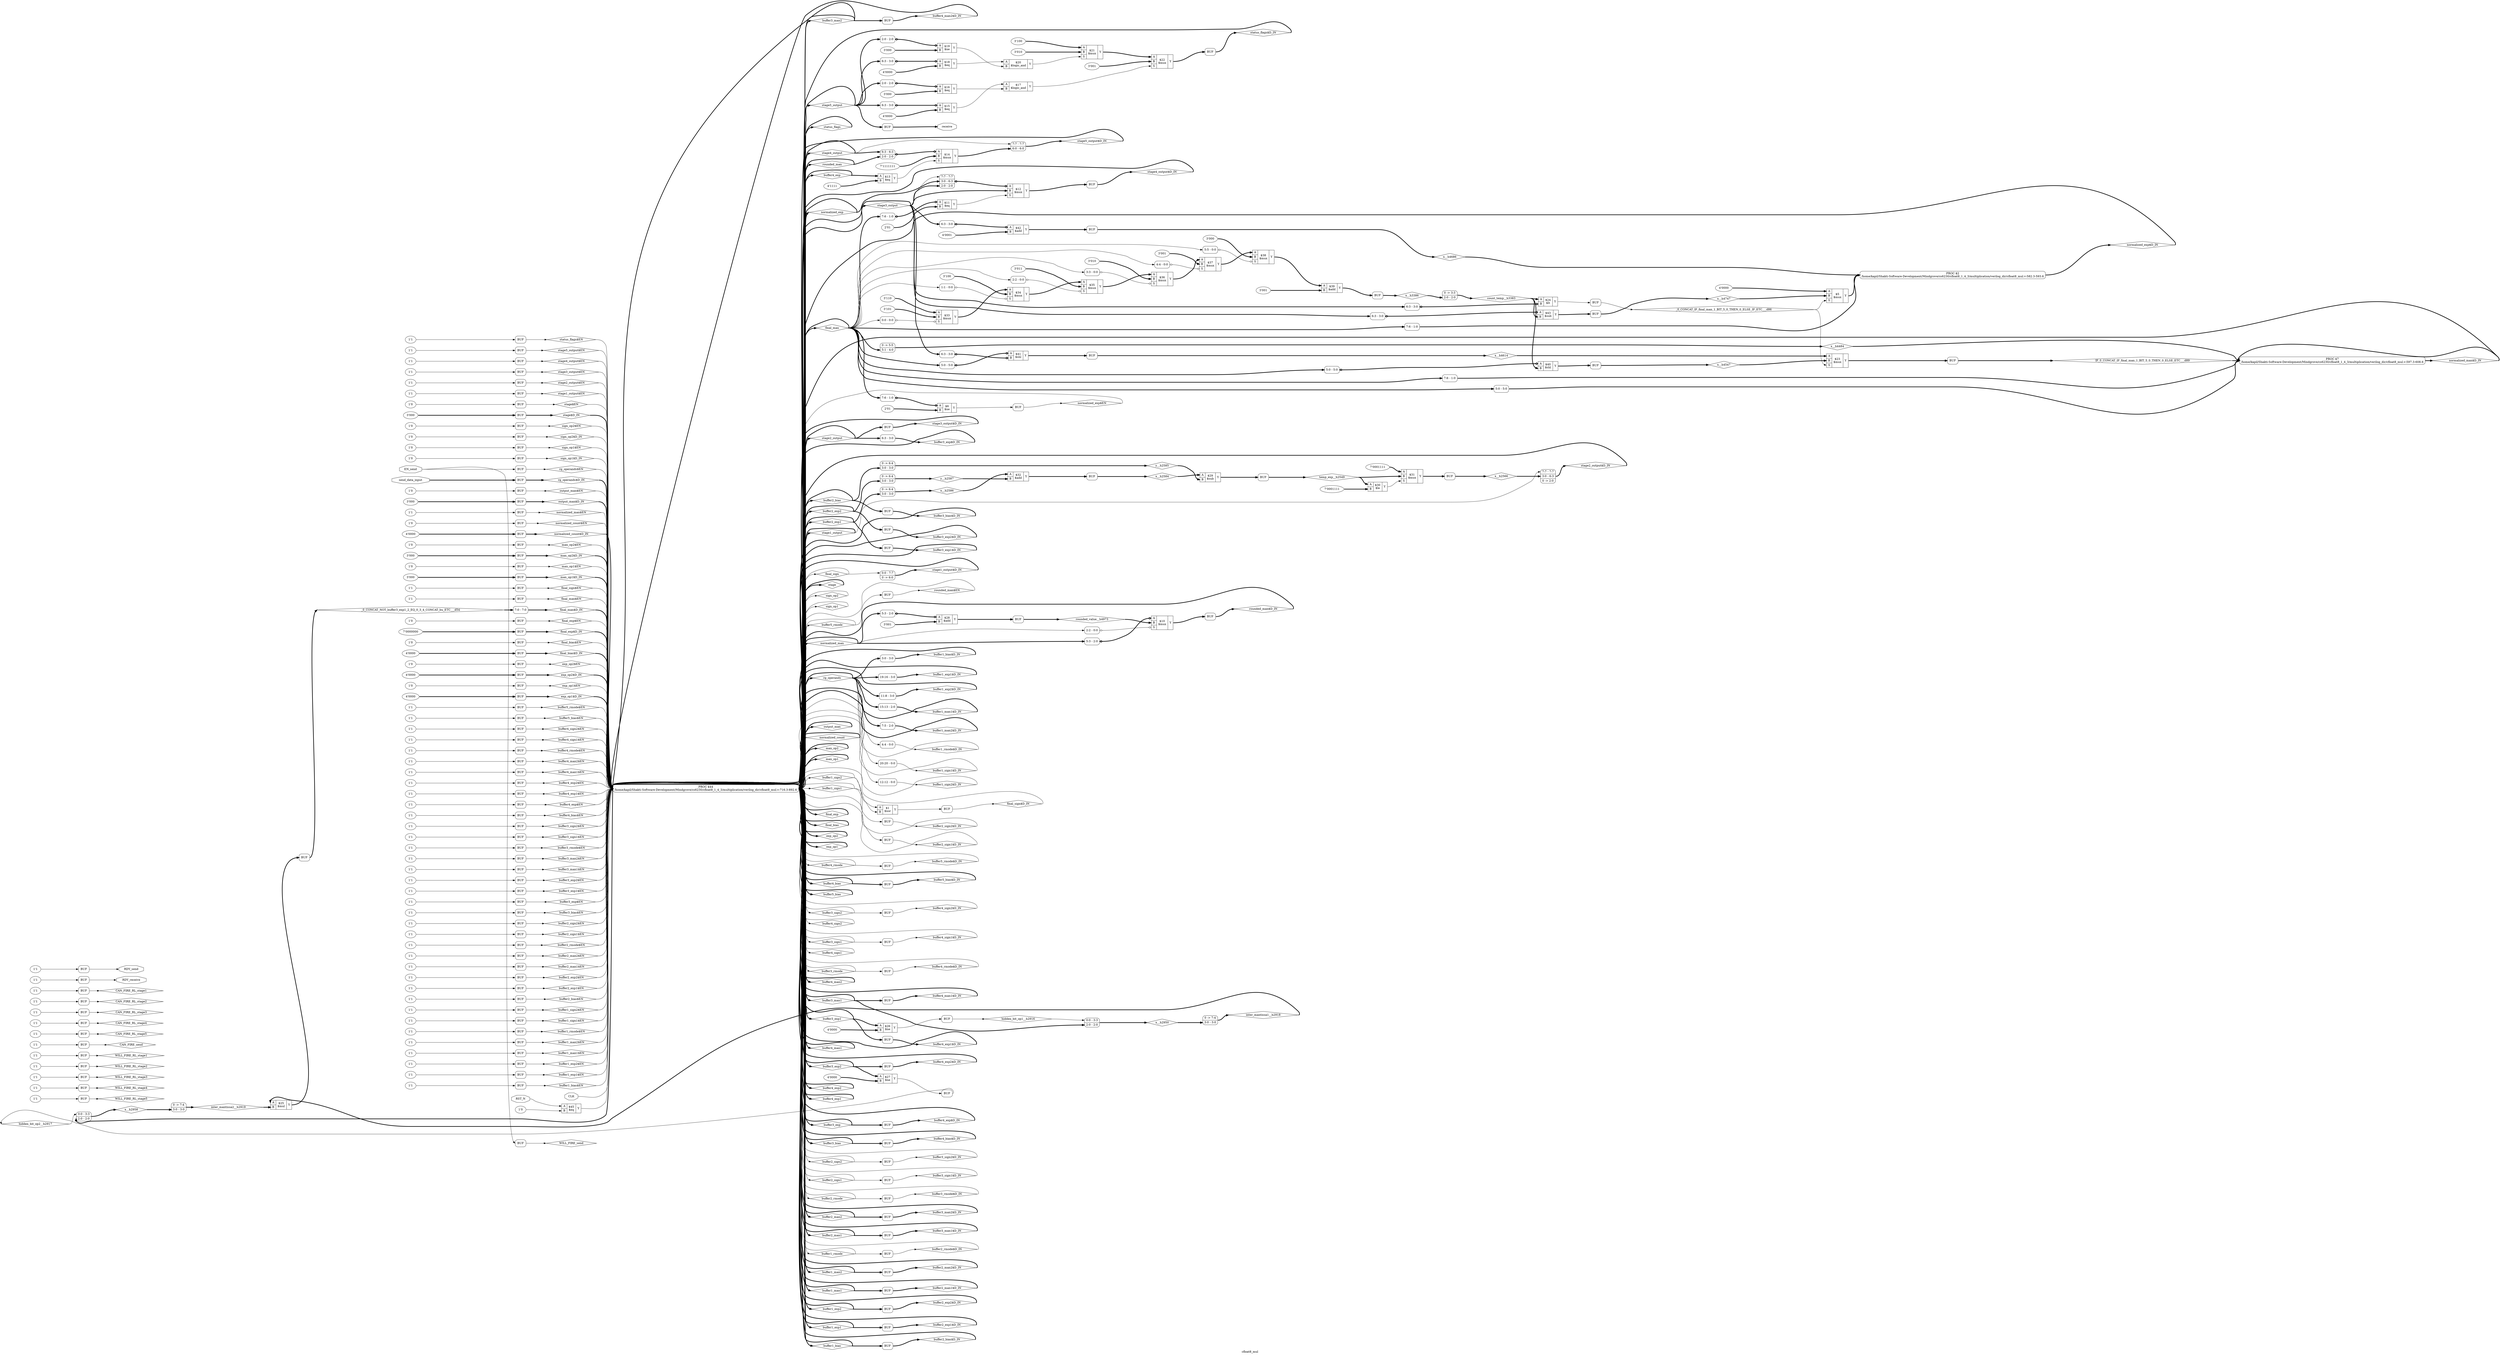 digraph "cfloat8_mul" {
label="cfloat8_mul";
rankdir="LR";
remincross=true;
n102 [ shape=diamond, label="hidden_bit_op2__h2917", color="black", fontcolor="black" ];
n103 [ shape=diamond, label="hidden_bit_op1__h2916", color="black", fontcolor="black" ];
n104 [ shape=diamond, label="_0_CONCAT_IF_final_man_1_BIT_5_0_THEN_0_ELSE_IF_ETC___d86", color="black", fontcolor="black" ];
n105 [ shape=diamond, label="x__h3386", color="black", fontcolor="black" ];
n106 [ shape=diamond, label="rounded_value__h4973", color="black", fontcolor="black" ];
n107 [ shape=diamond, label="x__h4747", color="black", fontcolor="black" ];
n108 [ shape=diamond, label="x__h4686", color="black", fontcolor="black" ];
n109 [ shape=diamond, label="x__h2958", color="black", fontcolor="black" ];
n110 [ shape=diamond, label="x__h2950", color="black", fontcolor="black" ];
n111 [ shape=diamond, label="count_temp__h3383", color="black", fontcolor="black" ];
n112 [ shape=diamond, label="x__h4614", color="black", fontcolor="black" ];
n113 [ shape=diamond, label="x__h4547", color="black", fontcolor="black" ];
n114 [ shape=diamond, label="x__h4484", color="black", fontcolor="black" ];
n115 [ shape=diamond, label="IF_0_CONCAT_IF_final_man_1_BIT_5_0_THEN_0_ELSE_ETC___d89", color="black", fontcolor="black" ];
n116 [ shape=diamond, label="y__h2587", color="black", fontcolor="black" ];
n117 [ shape=diamond, label="y__h2585", color="black", fontcolor="black" ];
n118 [ shape=diamond, label="x__h2586", color="black", fontcolor="black" ];
n119 [ shape=diamond, label="x__h2584", color="black", fontcolor="black" ];
n120 [ shape=diamond, label="x__h2566", color="black", fontcolor="black" ];
n121 [ shape=diamond, label="temp_exp__h2549", color="black", fontcolor="black" ];
n122 [ shape=diamond, label="inter_mantissa2__h2919", color="black", fontcolor="black" ];
n123 [ shape=diamond, label="inter_mantissa1__h2918", color="black", fontcolor="black" ];
n124 [ shape=diamond, label="_0_CONCAT_NOT_buffer3_exp1_2_EQ_0_3_4_CONCAT_bu_ETC___d54", color="black", fontcolor="black" ];
n125 [ shape=diamond, label="WILL_FIRE_send", color="black", fontcolor="black" ];
n126 [ shape=diamond, label="WILL_FIRE_RL_stage5", color="black", fontcolor="black" ];
n127 [ shape=diamond, label="WILL_FIRE_RL_stage4", color="black", fontcolor="black" ];
n128 [ shape=diamond, label="WILL_FIRE_RL_stage3", color="black", fontcolor="black" ];
n129 [ shape=diamond, label="WILL_FIRE_RL_stage2", color="black", fontcolor="black" ];
n130 [ shape=diamond, label="WILL_FIRE_RL_stage1", color="black", fontcolor="black" ];
n131 [ shape=diamond, label="CAN_FIRE_send", color="black", fontcolor="black" ];
n132 [ shape=diamond, label="CAN_FIRE_RL_stage5", color="black", fontcolor="black" ];
n133 [ shape=diamond, label="CAN_FIRE_RL_stage4", color="black", fontcolor="black" ];
n134 [ shape=diamond, label="CAN_FIRE_RL_stage3", color="black", fontcolor="black" ];
n135 [ shape=diamond, label="CAN_FIRE_RL_stage2", color="black", fontcolor="black" ];
n136 [ shape=diamond, label="CAN_FIRE_RL_stage1", color="black", fontcolor="black" ];
n137 [ shape=diamond, label="status_flags$EN", color="black", fontcolor="black" ];
n138 [ shape=diamond, label="status_flags$D_IN", color="black", fontcolor="black" ];
n139 [ shape=diamond, label="status_flags", color="black", fontcolor="black" ];
n140 [ shape=diamond, label="stage5_output$EN", color="black", fontcolor="black" ];
n141 [ shape=diamond, label="stage5_output$D_IN", color="black", fontcolor="black" ];
n142 [ shape=diamond, label="stage5_output", color="black", fontcolor="black" ];
n143 [ shape=diamond, label="stage4_output$EN", color="black", fontcolor="black" ];
n144 [ shape=diamond, label="stage4_output$D_IN", color="black", fontcolor="black" ];
n145 [ shape=diamond, label="stage4_output", color="black", fontcolor="black" ];
n146 [ shape=diamond, label="stage3_output$EN", color="black", fontcolor="black" ];
n147 [ shape=diamond, label="stage3_output$D_IN", color="black", fontcolor="black" ];
n148 [ shape=diamond, label="stage3_output", color="black", fontcolor="black" ];
n149 [ shape=diamond, label="stage2_output$EN", color="black", fontcolor="black" ];
n150 [ shape=diamond, label="stage2_output$D_IN", color="black", fontcolor="black" ];
n151 [ shape=diamond, label="stage2_output", color="black", fontcolor="black" ];
n152 [ shape=diamond, label="stage1_output$EN", color="black", fontcolor="black" ];
n153 [ shape=diamond, label="stage1_output$D_IN", color="black", fontcolor="black" ];
n154 [ shape=diamond, label="stage1_output", color="black", fontcolor="black" ];
n155 [ shape=diamond, label="stage$EN", color="black", fontcolor="black" ];
n156 [ shape=diamond, label="stage$D_IN", color="black", fontcolor="black" ];
n157 [ shape=diamond, label="stage", color="black", fontcolor="black" ];
n158 [ shape=diamond, label="sign_op2$EN", color="black", fontcolor="black" ];
n159 [ shape=diamond, label="sign_op2$D_IN", color="black", fontcolor="black" ];
n160 [ shape=diamond, label="sign_op2", color="black", fontcolor="black" ];
n161 [ shape=diamond, label="sign_op1$EN", color="black", fontcolor="black" ];
n162 [ shape=diamond, label="sign_op1$D_IN", color="black", fontcolor="black" ];
n163 [ shape=diamond, label="sign_op1", color="black", fontcolor="black" ];
n164 [ shape=diamond, label="rounded_man$EN", color="black", fontcolor="black" ];
n165 [ shape=diamond, label="rounded_man$D_IN", color="black", fontcolor="black" ];
n166 [ shape=diamond, label="rounded_man", color="black", fontcolor="black" ];
n167 [ shape=diamond, label="rg_operands$EN", color="black", fontcolor="black" ];
n168 [ shape=diamond, label="rg_operands$D_IN", color="black", fontcolor="black" ];
n169 [ shape=diamond, label="rg_operands", color="black", fontcolor="black" ];
n170 [ shape=diamond, label="output_man$EN", color="black", fontcolor="black" ];
n171 [ shape=diamond, label="output_man$D_IN", color="black", fontcolor="black" ];
n172 [ shape=diamond, label="output_man", color="black", fontcolor="black" ];
n173 [ shape=diamond, label="normalized_man$EN", color="black", fontcolor="black" ];
n174 [ shape=diamond, label="normalized_man$D_IN", color="black", fontcolor="black" ];
n175 [ shape=diamond, label="normalized_man", color="black", fontcolor="black" ];
n176 [ shape=diamond, label="normalized_exp$EN", color="black", fontcolor="black" ];
n177 [ shape=diamond, label="normalized_exp$D_IN", color="black", fontcolor="black" ];
n178 [ shape=diamond, label="normalized_exp", color="black", fontcolor="black" ];
n179 [ shape=diamond, label="normalized_count$EN", color="black", fontcolor="black" ];
n180 [ shape=diamond, label="normalized_count$D_IN", color="black", fontcolor="black" ];
n181 [ shape=diamond, label="normalized_count", color="black", fontcolor="black" ];
n182 [ shape=diamond, label="man_op2$EN", color="black", fontcolor="black" ];
n183 [ shape=diamond, label="man_op2$D_IN", color="black", fontcolor="black" ];
n184 [ shape=diamond, label="man_op2", color="black", fontcolor="black" ];
n185 [ shape=diamond, label="man_op1$EN", color="black", fontcolor="black" ];
n186 [ shape=diamond, label="man_op1$D_IN", color="black", fontcolor="black" ];
n187 [ shape=diamond, label="man_op1", color="black", fontcolor="black" ];
n188 [ shape=diamond, label="final_sign$EN", color="black", fontcolor="black" ];
n189 [ shape=diamond, label="final_sign$D_IN", color="black", fontcolor="black" ];
n190 [ shape=diamond, label="final_sign", color="black", fontcolor="black" ];
n191 [ shape=diamond, label="final_man$EN", color="black", fontcolor="black" ];
n192 [ shape=diamond, label="final_man$D_IN", color="black", fontcolor="black" ];
n193 [ shape=diamond, label="final_man", color="black", fontcolor="black" ];
n194 [ shape=diamond, label="final_exp$EN", color="black", fontcolor="black" ];
n195 [ shape=diamond, label="final_exp$D_IN", color="black", fontcolor="black" ];
n196 [ shape=diamond, label="final_exp", color="black", fontcolor="black" ];
n197 [ shape=diamond, label="final_bias$EN", color="black", fontcolor="black" ];
n198 [ shape=diamond, label="final_bias$D_IN", color="black", fontcolor="black" ];
n199 [ shape=diamond, label="final_bias", color="black", fontcolor="black" ];
n200 [ shape=diamond, label="exp_op2$EN", color="black", fontcolor="black" ];
n201 [ shape=diamond, label="exp_op2$D_IN", color="black", fontcolor="black" ];
n202 [ shape=diamond, label="exp_op2", color="black", fontcolor="black" ];
n203 [ shape=diamond, label="exp_op1$EN", color="black", fontcolor="black" ];
n204 [ shape=diamond, label="exp_op1$D_IN", color="black", fontcolor="black" ];
n205 [ shape=diamond, label="exp_op1", color="black", fontcolor="black" ];
n206 [ shape=diamond, label="buffer5_rmode$EN", color="black", fontcolor="black" ];
n207 [ shape=diamond, label="buffer5_rmode$D_IN", color="black", fontcolor="black" ];
n208 [ shape=diamond, label="buffer5_rmode", color="black", fontcolor="black" ];
n209 [ shape=diamond, label="buffer5_bias$EN", color="black", fontcolor="black" ];
n210 [ shape=diamond, label="buffer5_bias$D_IN", color="black", fontcolor="black" ];
n211 [ shape=diamond, label="buffer5_bias", color="black", fontcolor="black" ];
n212 [ shape=diamond, label="buffer4_sign2$EN", color="black", fontcolor="black" ];
n213 [ shape=diamond, label="buffer4_sign2$D_IN", color="black", fontcolor="black" ];
n214 [ shape=diamond, label="buffer4_sign2", color="black", fontcolor="black" ];
n215 [ shape=diamond, label="buffer4_sign1$EN", color="black", fontcolor="black" ];
n216 [ shape=diamond, label="buffer4_sign1$D_IN", color="black", fontcolor="black" ];
n217 [ shape=diamond, label="buffer4_sign1", color="black", fontcolor="black" ];
n218 [ shape=diamond, label="buffer4_rmode$EN", color="black", fontcolor="black" ];
n219 [ shape=diamond, label="buffer4_rmode$D_IN", color="black", fontcolor="black" ];
n220 [ shape=diamond, label="buffer4_rmode", color="black", fontcolor="black" ];
n221 [ shape=diamond, label="buffer4_man2$EN", color="black", fontcolor="black" ];
n222 [ shape=diamond, label="buffer4_man2$D_IN", color="black", fontcolor="black" ];
n223 [ shape=diamond, label="buffer4_man2", color="black", fontcolor="black" ];
n224 [ shape=diamond, label="buffer4_man1$EN", color="black", fontcolor="black" ];
n225 [ shape=diamond, label="buffer4_man1$D_IN", color="black", fontcolor="black" ];
n226 [ shape=diamond, label="buffer4_man1", color="black", fontcolor="black" ];
n227 [ shape=diamond, label="buffer4_exp2$EN", color="black", fontcolor="black" ];
n228 [ shape=diamond, label="buffer4_exp2$D_IN", color="black", fontcolor="black" ];
n229 [ shape=diamond, label="buffer4_exp2", color="black", fontcolor="black" ];
n230 [ shape=diamond, label="buffer4_exp1$EN", color="black", fontcolor="black" ];
n231 [ shape=diamond, label="buffer4_exp1$D_IN", color="black", fontcolor="black" ];
n232 [ shape=diamond, label="buffer4_exp1", color="black", fontcolor="black" ];
n233 [ shape=diamond, label="buffer4_exp$EN", color="black", fontcolor="black" ];
n234 [ shape=diamond, label="buffer4_exp$D_IN", color="black", fontcolor="black" ];
n235 [ shape=diamond, label="buffer4_exp", color="black", fontcolor="black" ];
n236 [ shape=diamond, label="buffer4_bias$EN", color="black", fontcolor="black" ];
n237 [ shape=diamond, label="buffer4_bias$D_IN", color="black", fontcolor="black" ];
n238 [ shape=diamond, label="buffer4_bias", color="black", fontcolor="black" ];
n239 [ shape=diamond, label="buffer3_sign2$EN", color="black", fontcolor="black" ];
n240 [ shape=diamond, label="buffer3_sign2$D_IN", color="black", fontcolor="black" ];
n241 [ shape=diamond, label="buffer3_sign2", color="black", fontcolor="black" ];
n242 [ shape=diamond, label="buffer3_sign1$EN", color="black", fontcolor="black" ];
n243 [ shape=diamond, label="buffer3_sign1$D_IN", color="black", fontcolor="black" ];
n244 [ shape=diamond, label="buffer3_sign1", color="black", fontcolor="black" ];
n245 [ shape=diamond, label="buffer3_rmode$EN", color="black", fontcolor="black" ];
n246 [ shape=diamond, label="buffer3_rmode$D_IN", color="black", fontcolor="black" ];
n247 [ shape=diamond, label="buffer3_rmode", color="black", fontcolor="black" ];
n248 [ shape=diamond, label="buffer3_man2$EN", color="black", fontcolor="black" ];
n249 [ shape=diamond, label="buffer3_man2$D_IN", color="black", fontcolor="black" ];
n250 [ shape=diamond, label="buffer3_man2", color="black", fontcolor="black" ];
n251 [ shape=diamond, label="buffer3_man1$EN", color="black", fontcolor="black" ];
n252 [ shape=diamond, label="buffer3_man1$D_IN", color="black", fontcolor="black" ];
n253 [ shape=diamond, label="buffer3_man1", color="black", fontcolor="black" ];
n254 [ shape=diamond, label="buffer3_exp2$EN", color="black", fontcolor="black" ];
n255 [ shape=diamond, label="buffer3_exp2$D_IN", color="black", fontcolor="black" ];
n256 [ shape=diamond, label="buffer3_exp2", color="black", fontcolor="black" ];
n257 [ shape=diamond, label="buffer3_exp1$EN", color="black", fontcolor="black" ];
n258 [ shape=diamond, label="buffer3_exp1$D_IN", color="black", fontcolor="black" ];
n259 [ shape=diamond, label="buffer3_exp1", color="black", fontcolor="black" ];
n260 [ shape=diamond, label="buffer3_exp$EN", color="black", fontcolor="black" ];
n261 [ shape=diamond, label="buffer3_exp$D_IN", color="black", fontcolor="black" ];
n262 [ shape=diamond, label="buffer3_exp", color="black", fontcolor="black" ];
n263 [ shape=diamond, label="buffer3_bias$EN", color="black", fontcolor="black" ];
n264 [ shape=diamond, label="buffer3_bias$D_IN", color="black", fontcolor="black" ];
n265 [ shape=diamond, label="buffer3_bias", color="black", fontcolor="black" ];
n266 [ shape=diamond, label="buffer2_sign2$EN", color="black", fontcolor="black" ];
n267 [ shape=diamond, label="buffer2_sign2$D_IN", color="black", fontcolor="black" ];
n268 [ shape=diamond, label="buffer2_sign2", color="black", fontcolor="black" ];
n269 [ shape=diamond, label="buffer2_sign1$EN", color="black", fontcolor="black" ];
n270 [ shape=diamond, label="buffer2_sign1$D_IN", color="black", fontcolor="black" ];
n271 [ shape=diamond, label="buffer2_sign1", color="black", fontcolor="black" ];
n272 [ shape=diamond, label="buffer2_rmode$EN", color="black", fontcolor="black" ];
n273 [ shape=diamond, label="buffer2_rmode$D_IN", color="black", fontcolor="black" ];
n274 [ shape=diamond, label="buffer2_rmode", color="black", fontcolor="black" ];
n275 [ shape=diamond, label="buffer2_man2$EN", color="black", fontcolor="black" ];
n276 [ shape=diamond, label="buffer2_man2$D_IN", color="black", fontcolor="black" ];
n277 [ shape=diamond, label="buffer2_man2", color="black", fontcolor="black" ];
n278 [ shape=diamond, label="buffer2_man1$EN", color="black", fontcolor="black" ];
n279 [ shape=diamond, label="buffer2_man1$D_IN", color="black", fontcolor="black" ];
n280 [ shape=diamond, label="buffer2_man1", color="black", fontcolor="black" ];
n281 [ shape=diamond, label="buffer2_exp2$EN", color="black", fontcolor="black" ];
n282 [ shape=diamond, label="buffer2_exp2$D_IN", color="black", fontcolor="black" ];
n283 [ shape=diamond, label="buffer2_exp2", color="black", fontcolor="black" ];
n284 [ shape=diamond, label="buffer2_exp1$EN", color="black", fontcolor="black" ];
n285 [ shape=diamond, label="buffer2_exp1$D_IN", color="black", fontcolor="black" ];
n286 [ shape=diamond, label="buffer2_exp1", color="black", fontcolor="black" ];
n287 [ shape=diamond, label="buffer2_bias$EN", color="black", fontcolor="black" ];
n288 [ shape=diamond, label="buffer2_bias$D_IN", color="black", fontcolor="black" ];
n289 [ shape=diamond, label="buffer2_bias", color="black", fontcolor="black" ];
n290 [ shape=diamond, label="buffer1_sign2$EN", color="black", fontcolor="black" ];
n291 [ shape=diamond, label="buffer1_sign2$D_IN", color="black", fontcolor="black" ];
n292 [ shape=diamond, label="buffer1_sign2", color="black", fontcolor="black" ];
n293 [ shape=diamond, label="buffer1_sign1$EN", color="black", fontcolor="black" ];
n294 [ shape=diamond, label="buffer1_sign1$D_IN", color="black", fontcolor="black" ];
n295 [ shape=diamond, label="buffer1_sign1", color="black", fontcolor="black" ];
n296 [ shape=diamond, label="buffer1_rmode$EN", color="black", fontcolor="black" ];
n297 [ shape=diamond, label="buffer1_rmode$D_IN", color="black", fontcolor="black" ];
n298 [ shape=diamond, label="buffer1_rmode", color="black", fontcolor="black" ];
n299 [ shape=diamond, label="buffer1_man2$EN", color="black", fontcolor="black" ];
n300 [ shape=diamond, label="buffer1_man2$D_IN", color="black", fontcolor="black" ];
n301 [ shape=diamond, label="buffer1_man2", color="black", fontcolor="black" ];
n302 [ shape=diamond, label="buffer1_man1$EN", color="black", fontcolor="black" ];
n303 [ shape=diamond, label="buffer1_man1$D_IN", color="black", fontcolor="black" ];
n304 [ shape=diamond, label="buffer1_man1", color="black", fontcolor="black" ];
n305 [ shape=diamond, label="buffer1_exp2$EN", color="black", fontcolor="black" ];
n306 [ shape=diamond, label="buffer1_exp2$D_IN", color="black", fontcolor="black" ];
n307 [ shape=diamond, label="buffer1_exp2", color="black", fontcolor="black" ];
n308 [ shape=diamond, label="buffer1_exp1$EN", color="black", fontcolor="black" ];
n309 [ shape=diamond, label="buffer1_exp1$D_IN", color="black", fontcolor="black" ];
n310 [ shape=diamond, label="buffer1_exp1", color="black", fontcolor="black" ];
n311 [ shape=diamond, label="buffer1_bias$EN", color="black", fontcolor="black" ];
n312 [ shape=diamond, label="buffer1_bias$D_IN", color="black", fontcolor="black" ];
n313 [ shape=diamond, label="buffer1_bias", color="black", fontcolor="black" ];
n314 [ shape=octagon, label="RDY_receive", color="black", fontcolor="black" ];
n315 [ shape=octagon, label="receive", color="black", fontcolor="black" ];
n316 [ shape=octagon, label="RDY_send", color="black", fontcolor="black" ];
n317 [ shape=octagon, label="EN_send", color="black", fontcolor="black" ];
n318 [ shape=octagon, label="send_data_input", color="black", fontcolor="black" ];
n319 [ shape=octagon, label="RST_N", color="black", fontcolor="black" ];
n320 [ shape=octagon, label="CLK", color="black", fontcolor="black" ];
v0 [ label="1'0" ];
c324 [ shape=record, label="{{<p321> A|<p322> B}|$45\n$eq|{<p323> Y}}",  ];
c325 [ shape=record, label="{{<p321> A|<p322> B}|$43\n$sub|{<p323> Y}}",  ];
x1 [ shape=record, style=rounded, label="<s0> 6:3 - 3:0 ", color="black", fontcolor="black" ];
x1:e -> c325:p321:w [arrowhead=odiamond, arrowtail=odiamond, dir=both, color="black", fontcolor="black", style="setlinewidth(3)", label=""];
v2 [ label="4'0001" ];
c326 [ shape=record, label="{{<p321> A|<p322> B}|$42\n$add|{<p323> Y}}",  ];
x3 [ shape=record, style=rounded, label="<s0> 6:3 - 3:0 ", color="black", fontcolor="black" ];
x3:e -> c326:p321:w [arrowhead=odiamond, arrowtail=odiamond, dir=both, color="black", fontcolor="black", style="setlinewidth(3)", label=""];
c327 [ shape=record, label="{{<p321> A|<p322> B}|$41\n$shl|{<p323> Y}}",  ];
x4 [ shape=record, style=rounded, label="<s0> 6:3 - 3:0 ", color="black", fontcolor="black" ];
x4:e -> c327:p322:w [arrowhead=odiamond, arrowtail=odiamond, dir=both, color="black", fontcolor="black", style="setlinewidth(3)", label=""];
x5 [ shape=record, style=rounded, label="<s0> 5:0 - 5:0 ", color="black", fontcolor="black" ];
x5:e -> c327:p321:w [arrowhead=odiamond, arrowtail=odiamond, dir=both, color="black", fontcolor="black", style="setlinewidth(3)", label=""];
c328 [ shape=record, label="{{<p321> A|<p322> B}|$40\n$shl|{<p323> Y}}",  ];
x6 [ shape=record, style=rounded, label="<s0> 5:0 - 5:0 ", color="black", fontcolor="black" ];
x6:e -> c328:p321:w [arrowhead=odiamond, arrowtail=odiamond, dir=both, color="black", fontcolor="black", style="setlinewidth(3)", label=""];
v7 [ label="3'001" ];
c329 [ shape=record, label="{{<p321> A|<p322> B}|$39\n$add|{<p323> Y}}",  ];
v9 [ label="3'000" ];
c331 [ shape=record, label="{{<p321> A|<p322> B|<p330> S}|$38\n$mux|{<p323> Y}}",  ];
x8 [ shape=record, style=rounded, label="<s0> 5:5 - 0:0 ", color="black", fontcolor="black" ];
x8:e -> c331:p330:w [arrowhead=odiamond, arrowtail=odiamond, dir=both, color="black", fontcolor="black", label=""];
v11 [ label="3'001" ];
c332 [ shape=record, label="{{<p321> A|<p322> B|<p330> S}|$37\n$mux|{<p323> Y}}",  ];
x10 [ shape=record, style=rounded, label="<s0> 4:4 - 0:0 ", color="black", fontcolor="black" ];
x10:e -> c332:p330:w [arrowhead=odiamond, arrowtail=odiamond, dir=both, color="black", fontcolor="black", label=""];
v13 [ label="3'010" ];
c333 [ shape=record, label="{{<p321> A|<p322> B|<p330> S}|$36\n$mux|{<p323> Y}}",  ];
x12 [ shape=record, style=rounded, label="<s0> 3:3 - 0:0 ", color="black", fontcolor="black" ];
x12:e -> c333:p330:w [arrowhead=odiamond, arrowtail=odiamond, dir=both, color="black", fontcolor="black", label=""];
v15 [ label="3'011" ];
c334 [ shape=record, label="{{<p321> A|<p322> B|<p330> S}|$35\n$mux|{<p323> Y}}",  ];
x14 [ shape=record, style=rounded, label="<s0> 2:2 - 0:0 ", color="black", fontcolor="black" ];
x14:e -> c334:p330:w [arrowhead=odiamond, arrowtail=odiamond, dir=both, color="black", fontcolor="black", label=""];
v17 [ label="3'100" ];
c335 [ shape=record, label="{{<p321> A|<p322> B|<p330> S}|$34\n$mux|{<p323> Y}}",  ];
x16 [ shape=record, style=rounded, label="<s0> 1:1 - 0:0 ", color="black", fontcolor="black" ];
x16:e -> c335:p330:w [arrowhead=odiamond, arrowtail=odiamond, dir=both, color="black", fontcolor="black", label=""];
v19 [ label="3'101" ];
v20 [ label="3'110" ];
c336 [ shape=record, label="{{<p321> A|<p322> B|<p330> S}|$33\n$mux|{<p323> Y}}",  ];
x18 [ shape=record, style=rounded, label="<s0> 0:0 - 0:0 ", color="black", fontcolor="black" ];
x18:e -> c336:p330:w [arrowhead=odiamond, arrowtail=odiamond, dir=both, color="black", fontcolor="black", label=""];
c337 [ shape=record, label="{{<p321> A|<p322> B}|$32\n$add|{<p323> Y}}",  ];
v21 [ label="7'0001111" ];
c338 [ shape=record, label="{{<p321> A|<p322> B|<p330> S}|$31\n$mux|{<p323> Y}}",  ];
v22 [ label="7'0001111" ];
c339 [ shape=record, label="{{<p321> A|<p322> B}|$30\n$le|{<p323> Y}}",  ];
c340 [ shape=record, label="{{<p321> A|<p322> B}|$29\n$sub|{<p323> Y}}",  ];
v23 [ label="3'001" ];
c341 [ shape=record, label="{{<p321> A|<p322> B}|$28\n$add|{<p323> Y}}",  ];
x24 [ shape=record, style=rounded, label="<s0> 5:3 - 2:0 ", color="black", fontcolor="black" ];
x24:e -> c341:p321:w [arrowhead=odiamond, arrowtail=odiamond, dir=both, color="black", fontcolor="black", style="setlinewidth(3)", label=""];
v25 [ label="4'0000" ];
c342 [ shape=record, label="{{<p321> A|<p322> B}|$27\n$ne|{<p323> Y}}",  ];
v26 [ label="4'0000" ];
c343 [ shape=record, label="{{<p321> A|<p322> B}|$26\n$ne|{<p323> Y}}",  ];
c344 [ shape=record, label="{{<p321> A|<p322> B}|$25\n$mul|{<p323> Y}}",  ];
c345 [ shape=record, label="{{<p321> A|<p322> B}|$24\n$lt|{<p323> Y}}",  ];
x27 [ shape=record, style=rounded, label="<s0> 6:3 - 3:0 ", color="black", fontcolor="black" ];
x27:e -> c345:p322:w [arrowhead=odiamond, arrowtail=odiamond, dir=both, color="black", fontcolor="black", style="setlinewidth(3)", label=""];
c346 [ shape=record, label="{{<p321> A|<p322> B|<p330> S}|$23\n$mux|{<p323> Y}}",  ];
v28 [ label="3'001" ];
c347 [ shape=record, label="{{<p321> A|<p322> B|<p330> S}|$22\n$mux|{<p323> Y}}",  ];
v29 [ label="3'010" ];
v30 [ label="3'100" ];
c348 [ shape=record, label="{{<p321> A|<p322> B|<p330> S}|$21\n$mux|{<p323> Y}}",  ];
c349 [ shape=record, label="{{<p321> A|<p322> B}|$20\n$logic_and|{<p323> Y}}",  ];
v31 [ label="3'000" ];
c350 [ shape=record, label="{{<p321> A|<p322> B}|$19\n$ne|{<p323> Y}}",  ];
x32 [ shape=record, style=rounded, label="<s0> 2:0 - 2:0 ", color="black", fontcolor="black" ];
x32:e -> c350:p321:w [arrowhead=odiamond, arrowtail=odiamond, dir=both, color="black", fontcolor="black", style="setlinewidth(3)", label=""];
v33 [ label="4'0000" ];
c351 [ shape=record, label="{{<p321> A|<p322> B}|$18\n$eq|{<p323> Y}}",  ];
x34 [ shape=record, style=rounded, label="<s0> 6:3 - 3:0 ", color="black", fontcolor="black" ];
x34:e -> c351:p321:w [arrowhead=odiamond, arrowtail=odiamond, dir=both, color="black", fontcolor="black", style="setlinewidth(3)", label=""];
c352 [ shape=record, label="{{<p321> A|<p322> B}|$17\n$logic_and|{<p323> Y}}",  ];
v35 [ label="3'000" ];
c353 [ shape=record, label="{{<p321> A|<p322> B}|$16\n$eq|{<p323> Y}}",  ];
x36 [ shape=record, style=rounded, label="<s0> 2:0 - 2:0 ", color="black", fontcolor="black" ];
x36:e -> c353:p321:w [arrowhead=odiamond, arrowtail=odiamond, dir=both, color="black", fontcolor="black", style="setlinewidth(3)", label=""];
v37 [ label="4'0000" ];
c354 [ shape=record, label="{{<p321> A|<p322> B}|$15\n$eq|{<p323> Y}}",  ];
x38 [ shape=record, style=rounded, label="<s0> 6:3 - 3:0 ", color="black", fontcolor="black" ];
x38:e -> c354:p321:w [arrowhead=odiamond, arrowtail=odiamond, dir=both, color="black", fontcolor="black", style="setlinewidth(3)", label=""];
v39 [ label="7'1111111" ];
c355 [ shape=record, label="{{<p321> A|<p322> B|<p330> S}|$14\n$mux|{<p323> Y}}",  ];
x40 [ shape=record, style=rounded, label="<s1> 6:3 - 6:3 |<s0> 2:0 - 2:0 ", color="black", fontcolor="black" ];
x40:e -> c355:p321:w [arrowhead=odiamond, arrowtail=odiamond, dir=both, color="black", fontcolor="black", style="setlinewidth(3)", label=""];
v41 [ label="4'1111" ];
c356 [ shape=record, label="{{<p321> A|<p322> B}|$13\n$eq|{<p323> Y}}",  ];
c357 [ shape=record, label="{{<p321> A|<p322> B|<p330> S}|$12\n$mux|{<p323> Y}}",  ];
x42 [ shape=record, style=rounded, label="<s2> 7:7 - 7:7 |<s1> 3:0 - 6:3 |<s0> 2:0 - 2:0 ", color="black", fontcolor="black" ];
x42:e -> c357:p321:w [arrowhead=odiamond, arrowtail=odiamond, dir=both, color="black", fontcolor="black", style="setlinewidth(3)", label=""];
v43 [ label="2'01" ];
c358 [ shape=record, label="{{<p321> A|<p322> B}|$11\n$eq|{<p323> Y}}",  ];
x44 [ shape=record, style=rounded, label="<s0> 7:6 - 1:0 ", color="black", fontcolor="black" ];
x44:e -> c358:p321:w [arrowhead=odiamond, arrowtail=odiamond, dir=both, color="black", fontcolor="black", style="setlinewidth(3)", label=""];
c359 [ shape=record, label="{{<p321> A|<p322> B|<p330> S}|$10\n$mux|{<p323> Y}}",  ];
x45 [ shape=record, style=rounded, label="<s0> 2:2 - 0:0 ", color="black", fontcolor="black" ];
x45:e -> c359:p330:w [arrowhead=odiamond, arrowtail=odiamond, dir=both, color="black", fontcolor="black", label=""];
x46 [ shape=record, style=rounded, label="<s0> 5:3 - 2:0 ", color="black", fontcolor="black" ];
x46:e -> c359:p321:w [arrowhead=odiamond, arrowtail=odiamond, dir=both, color="black", fontcolor="black", style="setlinewidth(3)", label=""];
v47 [ label="2'01" ];
c360 [ shape=record, label="{{<p321> A|<p322> B}|$6\n$ne|{<p323> Y}}",  ];
x48 [ shape=record, style=rounded, label="<s0> 7:6 - 1:0 ", color="black", fontcolor="black" ];
x48:e -> c360:p321:w [arrowhead=odiamond, arrowtail=odiamond, dir=both, color="black", fontcolor="black", style="setlinewidth(3)", label=""];
v49 [ label="4'0000" ];
c361 [ shape=record, label="{{<p321> A|<p322> B|<p330> S}|$5\n$mux|{<p323> Y}}",  ];
c362 [ shape=record, label="{{<p321> A|<p322> B}|$1\n$xor|{<p323> Y}}",  ];
p50 [shape=box, style=rounded, label="PROC $44\n/home/kapil/Shakti-Software-Development/Mindgrove/cs6230/cfloat8_1_4_3/multiplication/verilog_dir/cfloat8_mul.v:716.3-892.6"];
x52 [ shape=record, style=rounded, label="<s0> 7:6 - 1:0 ", color="black", fontcolor="black" ];
x53 [ shape=record, style=rounded, label="<s0> 5:0 - 5:0 ", color="black", fontcolor="black" ];
p51 [shape=box, style=rounded, label="PROC $7\n/home/kapil/Shakti-Software-Development/Mindgrove/cs6230/cfloat8_1_4_3/multiplication/verilog_dir/cfloat8_mul.v:597.3-608.6"];
x55 [ shape=record, style=rounded, label="<s0> 7:6 - 1:0 ", color="black", fontcolor="black" ];
p54 [shape=box, style=rounded, label="PROC $2\n/home/kapil/Shakti-Software-Development/Mindgrove/cs6230/cfloat8_1_4_3/multiplication/verilog_dir/cfloat8_mul.v:582.3-593.6"];
v56 [ label="1'1" ];
x57 [shape=box, style=rounded, label="BUF", ];
v58 [ label="1'1" ];
x59 [shape=box, style=rounded, label="BUF", ];
x60 [shape=box, style=rounded, label="BUF", ];
x61 [shape=box, style=rounded, label="BUF", ];
v62 [ label="1'1" ];
x63 [shape=box, style=rounded, label="BUF", ];
v64 [ label="1'1" ];
x65 [shape=box, style=rounded, label="BUF", ];
v66 [ label="1'1" ];
x67 [shape=box, style=rounded, label="BUF", ];
v68 [ label="1'1" ];
x69 [shape=box, style=rounded, label="BUF", ];
v70 [ label="1'1" ];
x71 [shape=box, style=rounded, label="BUF", ];
v72 [ label="1'1" ];
x73 [shape=box, style=rounded, label="BUF", ];
v74 [ label="1'1" ];
x75 [shape=box, style=rounded, label="BUF", ];
v76 [ label="1'1" ];
x77 [shape=box, style=rounded, label="BUF", ];
v78 [ label="1'1" ];
x79 [shape=box, style=rounded, label="BUF", ];
v80 [ label="1'1" ];
x81 [shape=box, style=rounded, label="BUF", ];
v82 [ label="1'1" ];
x83 [shape=box, style=rounded, label="BUF", ];
x84 [ shape=record, style=rounded, label="<s0> 3:0 - 3:0 ", color="black", fontcolor="black" ];
v85 [ label="1'1" ];
x86 [shape=box, style=rounded, label="BUF", ];
x87 [ shape=record, style=rounded, label="<s0> 19:16 - 3:0 ", color="black", fontcolor="black" ];
v88 [ label="1'1" ];
x89 [shape=box, style=rounded, label="BUF", ];
x90 [ shape=record, style=rounded, label="<s0> 11:8 - 3:0 ", color="black", fontcolor="black" ];
v91 [ label="1'1" ];
x92 [shape=box, style=rounded, label="BUF", ];
x93 [ shape=record, style=rounded, label="<s0> 15:13 - 2:0 ", color="black", fontcolor="black" ];
v94 [ label="1'1" ];
x95 [shape=box, style=rounded, label="BUF", ];
x96 [ shape=record, style=rounded, label="<s0> 7:5 - 2:0 ", color="black", fontcolor="black" ];
v97 [ label="1'1" ];
x98 [shape=box, style=rounded, label="BUF", ];
x99 [ shape=record, style=rounded, label="<s0> 4:4 - 0:0 ", color="black", fontcolor="black" ];
v100 [ label="1'1" ];
x101 [shape=box, style=rounded, label="BUF", ];
x102 [ shape=record, style=rounded, label="<s0> 20:20 - 0:0 ", color="black", fontcolor="black" ];
v103 [ label="1'1" ];
x104 [shape=box, style=rounded, label="BUF", ];
x105 [ shape=record, style=rounded, label="<s0> 12:12 - 0:0 ", color="black", fontcolor="black" ];
v106 [ label="1'1" ];
x107 [shape=box, style=rounded, label="BUF", ];
x108 [shape=box, style=rounded, label="BUF", ];
v109 [ label="1'1" ];
x110 [shape=box, style=rounded, label="BUF", ];
x111 [shape=box, style=rounded, label="BUF", ];
v112 [ label="1'1" ];
x113 [shape=box, style=rounded, label="BUF", ];
x114 [shape=box, style=rounded, label="BUF", ];
v115 [ label="1'1" ];
x116 [shape=box, style=rounded, label="BUF", ];
x117 [shape=box, style=rounded, label="BUF", ];
v118 [ label="1'1" ];
x119 [shape=box, style=rounded, label="BUF", ];
x120 [shape=box, style=rounded, label="BUF", ];
v121 [ label="1'1" ];
x122 [shape=box, style=rounded, label="BUF", ];
x123 [shape=box, style=rounded, label="BUF", ];
v124 [ label="1'1" ];
x125 [shape=box, style=rounded, label="BUF", ];
x126 [shape=box, style=rounded, label="BUF", ];
v127 [ label="1'1" ];
x128 [shape=box, style=rounded, label="BUF", ];
x129 [shape=box, style=rounded, label="BUF", ];
v130 [ label="1'1" ];
x131 [shape=box, style=rounded, label="BUF", ];
x132 [shape=box, style=rounded, label="BUF", ];
v133 [ label="1'1" ];
x134 [shape=box, style=rounded, label="BUF", ];
x135 [ shape=record, style=rounded, label="<s0> 6:3 - 3:0 ", color="black", fontcolor="black" ];
v136 [ label="1'1" ];
x137 [shape=box, style=rounded, label="BUF", ];
x138 [shape=box, style=rounded, label="BUF", ];
v139 [ label="1'1" ];
x140 [shape=box, style=rounded, label="BUF", ];
x141 [shape=box, style=rounded, label="BUF", ];
v142 [ label="1'1" ];
x143 [shape=box, style=rounded, label="BUF", ];
x144 [shape=box, style=rounded, label="BUF", ];
v145 [ label="1'1" ];
x146 [shape=box, style=rounded, label="BUF", ];
x147 [shape=box, style=rounded, label="BUF", ];
v148 [ label="1'1" ];
x149 [shape=box, style=rounded, label="BUF", ];
x150 [shape=box, style=rounded, label="BUF", ];
v151 [ label="1'1" ];
x152 [shape=box, style=rounded, label="BUF", ];
x153 [shape=box, style=rounded, label="BUF", ];
v154 [ label="1'1" ];
x155 [shape=box, style=rounded, label="BUF", ];
x156 [shape=box, style=rounded, label="BUF", ];
v157 [ label="1'1" ];
x158 [shape=box, style=rounded, label="BUF", ];
x159 [shape=box, style=rounded, label="BUF", ];
v160 [ label="1'1" ];
x161 [shape=box, style=rounded, label="BUF", ];
x162 [shape=box, style=rounded, label="BUF", ];
v163 [ label="1'1" ];
x164 [shape=box, style=rounded, label="BUF", ];
x165 [shape=box, style=rounded, label="BUF", ];
v166 [ label="1'1" ];
x167 [shape=box, style=rounded, label="BUF", ];
x168 [shape=box, style=rounded, label="BUF", ];
v169 [ label="1'1" ];
x170 [shape=box, style=rounded, label="BUF", ];
x171 [shape=box, style=rounded, label="BUF", ];
v172 [ label="1'1" ];
x173 [shape=box, style=rounded, label="BUF", ];
x174 [shape=box, style=rounded, label="BUF", ];
v175 [ label="1'1" ];
x176 [shape=box, style=rounded, label="BUF", ];
x177 [shape=box, style=rounded, label="BUF", ];
v178 [ label="1'1" ];
x179 [shape=box, style=rounded, label="BUF", ];
x180 [shape=box, style=rounded, label="BUF", ];
v181 [ label="1'1" ];
x182 [shape=box, style=rounded, label="BUF", ];
x183 [shape=box, style=rounded, label="BUF", ];
v184 [ label="1'1" ];
x185 [shape=box, style=rounded, label="BUF", ];
x186 [shape=box, style=rounded, label="BUF", ];
v187 [ label="1'1" ];
x188 [shape=box, style=rounded, label="BUF", ];
x189 [shape=box, style=rounded, label="BUF", ];
v190 [ label="1'1" ];
x191 [shape=box, style=rounded, label="BUF", ];
v192 [ label="4'0000" ];
x193 [shape=box, style=rounded, label="BUF", ];
v194 [ label="1'0" ];
x195 [shape=box, style=rounded, label="BUF", ];
v196 [ label="4'0000" ];
x197 [shape=box, style=rounded, label="BUF", ];
v198 [ label="1'0" ];
x199 [shape=box, style=rounded, label="BUF", ];
v200 [ label="4'0000" ];
x201 [shape=box, style=rounded, label="BUF", ];
v202 [ label="1'0" ];
x203 [shape=box, style=rounded, label="BUF", ];
v204 [ label="7'0000000" ];
x205 [shape=box, style=rounded, label="BUF", ];
v206 [ label="1'0" ];
x207 [shape=box, style=rounded, label="BUF", ];
x208 [ shape=record, style=rounded, label="<s0> 7:0 - 7:0 ", color="black", fontcolor="black" ];
v209 [ label="1'1" ];
x210 [shape=box, style=rounded, label="BUF", ];
x211 [shape=box, style=rounded, label="BUF", ];
v212 [ label="1'1" ];
x213 [shape=box, style=rounded, label="BUF", ];
v214 [ label="3'000" ];
x215 [shape=box, style=rounded, label="BUF", ];
v216 [ label="1'0" ];
x217 [shape=box, style=rounded, label="BUF", ];
v218 [ label="3'000" ];
x219 [shape=box, style=rounded, label="BUF", ];
v220 [ label="1'0" ];
x221 [shape=box, style=rounded, label="BUF", ];
v222 [ label="4'0000" ];
x223 [shape=box, style=rounded, label="BUF", ];
v224 [ label="1'0" ];
x225 [shape=box, style=rounded, label="BUF", ];
x226 [shape=box, style=rounded, label="BUF", ];
v227 [ label="1'1" ];
x228 [shape=box, style=rounded, label="BUF", ];
v229 [ label="3'000" ];
x230 [shape=box, style=rounded, label="BUF", ];
v231 [ label="1'0" ];
x232 [shape=box, style=rounded, label="BUF", ];
x233 [shape=box, style=rounded, label="BUF", ];
x234 [shape=box, style=rounded, label="BUF", ];
x235 [shape=box, style=rounded, label="BUF", ];
x236 [shape=box, style=rounded, label="BUF", ];
v237 [ label="1'0" ];
x238 [shape=box, style=rounded, label="BUF", ];
v239 [ label="1'0" ];
x240 [shape=box, style=rounded, label="BUF", ];
v241 [ label="1'0" ];
x242 [shape=box, style=rounded, label="BUF", ];
v243 [ label="1'0" ];
x244 [shape=box, style=rounded, label="BUF", ];
v245 [ label="3'000" ];
x246 [shape=box, style=rounded, label="BUF", ];
v247 [ label="1'0" ];
x248 [shape=box, style=rounded, label="BUF", ];
x249 [ shape=record, style=rounded, label="<s1> 0:0 - 7:7 |0 -&gt; 6:0 ", color="black", fontcolor="black" ];
v250 [ label="1'1" ];
x251 [shape=box, style=rounded, label="BUF", ];
x252 [ shape=record, style=rounded, label="<s2> 7:7 - 7:7 |<s1> 3:0 - 6:3 |0 -&gt; 2:0 ", color="black", fontcolor="black" ];
v253 [ label="1'1" ];
x254 [shape=box, style=rounded, label="BUF", ];
x255 [shape=box, style=rounded, label="BUF", ];
v256 [ label="1'1" ];
x257 [shape=box, style=rounded, label="BUF", ];
x258 [shape=box, style=rounded, label="BUF", ];
v259 [ label="1'1" ];
x260 [shape=box, style=rounded, label="BUF", ];
x261 [ shape=record, style=rounded, label="<s1> 7:7 - 7:7 |<s0> 6:0 - 6:0 ", color="black", fontcolor="black" ];
v262 [ label="1'1" ];
x263 [shape=box, style=rounded, label="BUF", ];
x264 [shape=box, style=rounded, label="BUF", ];
v265 [ label="1'1" ];
x266 [shape=box, style=rounded, label="BUF", ];
x267 [shape=box, style=rounded, label="BUF", ];
x268 [shape=box, style=rounded, label="BUF", ];
x269 [shape=box, style=rounded, label="BUF", ];
x270 [ shape=record, style=rounded, label="0 -&gt; 3:3 |<s0> 2:0 - 2:0 ", color="black", fontcolor="black" ];
x271 [shape=box, style=rounded, label="BUF", ];
x272 [shape=box, style=rounded, label="BUF", ];
x273 [ shape=record, style=rounded, label="0 -&gt; 7:4 |<s0> 3:0 - 3:0 ", color="black", fontcolor="black" ];
x274 [ shape=record, style=rounded, label="0 -&gt; 7:4 |<s0> 3:0 - 3:0 ", color="black", fontcolor="black" ];
x275 [shape=box, style=rounded, label="BUF", ];
x276 [shape=box, style=rounded, label="BUF", ];
x277 [shape=box, style=rounded, label="BUF", ];
x278 [shape=box, style=rounded, label="BUF", ];
x279 [ shape=record, style=rounded, label="0 -&gt; 6:4 |<s0> 3:0 - 3:0 ", color="black", fontcolor="black" ];
x280 [ shape=record, style=rounded, label="<s1> 0:0 - 3:3 |<s0> 2:0 - 2:0 ", color="black", fontcolor="black" ];
x281 [ shape=record, style=rounded, label="<s1> 0:0 - 3:3 |<s0> 2:0 - 2:0 ", color="black", fontcolor="black" ];
x282 [shape=box, style=rounded, label="BUF", ];
x283 [ shape=record, style=rounded, label="0 -&gt; 5:5 |<s0> 5:1 - 4:0 ", color="black", fontcolor="black" ];
x284 [shape=box, style=rounded, label="BUF", ];
x285 [shape=box, style=rounded, label="BUF", ];
x286 [shape=box, style=rounded, label="BUF", ];
x287 [shape=box, style=rounded, label="BUF", ];
x288 [ shape=record, style=rounded, label="0 -&gt; 6:4 |<s0> 3:0 - 3:0 ", color="black", fontcolor="black" ];
x289 [ shape=record, style=rounded, label="0 -&gt; 6:4 |<s0> 3:0 - 3:0 ", color="black", fontcolor="black" ];
c324:p323:e -> p50:w [color="black", fontcolor="black", label=""];
c362:p323:e -> x211:w [color="black", fontcolor="black", label=""];
x272:e -> n102:w [color="black", fontcolor="black", label=""];
n102:e -> x281:s1:w [color="black", fontcolor="black", label=""];
x271:e -> n103:w [color="black", fontcolor="black", label=""];
n103:e -> x280:s1:w [color="black", fontcolor="black", label=""];
x268:e -> n104:w [color="black", fontcolor="black", label=""];
n104:e -> c346:p330:w [color="black", fontcolor="black", label=""];
n104:e -> c361:p330:w [color="black", fontcolor="black", label=""];
x282:e -> n105:w [color="black", fontcolor="black", style="setlinewidth(3)", label=""];
n105:e -> x270:s0:w [color="black", fontcolor="black", style="setlinewidth(3)", label=""];
x275:e -> n106:w [color="black", fontcolor="black", style="setlinewidth(3)", label=""];
n106:e -> c359:p322:w [color="black", fontcolor="black", style="setlinewidth(3)", label=""];
x287:e -> n107:w [color="black", fontcolor="black", style="setlinewidth(3)", label=""];
n107:e -> c361:p322:w [color="black", fontcolor="black", style="setlinewidth(3)", label=""];
x286:e -> n108:w [color="black", fontcolor="black", style="setlinewidth(3)", label=""];
n108:e -> p54:w [color="black", fontcolor="black", style="setlinewidth(3)", label=""];
x281:e -> n109:w [color="black", fontcolor="black", style="setlinewidth(3)", label=""];
n109:e -> x274:s0:w [color="black", fontcolor="black", style="setlinewidth(3)", label=""];
x280:e -> n110:w [color="black", fontcolor="black", style="setlinewidth(3)", label=""];
n110:e -> x273:s0:w [color="black", fontcolor="black", style="setlinewidth(3)", label=""];
x270:e -> n111:w [color="black", fontcolor="black", style="setlinewidth(3)", label=""];
n111:e -> c325:p322:w [color="black", fontcolor="black", style="setlinewidth(3)", label=""];
n111:e -> c328:p322:w [color="black", fontcolor="black", style="setlinewidth(3)", label=""];
n111:e -> c345:p321:w [color="black", fontcolor="black", style="setlinewidth(3)", label=""];
x285:e -> n112:w [color="black", fontcolor="black", style="setlinewidth(3)", label=""];
n112:e -> c346:p321:w [color="black", fontcolor="black", style="setlinewidth(3)", label=""];
x284:e -> n113:w [color="black", fontcolor="black", style="setlinewidth(3)", label=""];
n113:e -> c346:p322:w [color="black", fontcolor="black", style="setlinewidth(3)", label=""];
x283:e -> n114:w [color="black", fontcolor="black", style="setlinewidth(3)", label=""];
n114:e -> p51:w [color="black", fontcolor="black", style="setlinewidth(3)", label=""];
x267:e -> n115:w [color="black", fontcolor="black", style="setlinewidth(3)", label=""];
n115:e -> p51:w [color="black", fontcolor="black", style="setlinewidth(3)", label=""];
x289:e -> n116:w [color="black", fontcolor="black", style="setlinewidth(3)", label=""];
n116:e -> c337:p322:w [color="black", fontcolor="black", style="setlinewidth(3)", label=""];
x288:e -> n117:w [color="black", fontcolor="black", style="setlinewidth(3)", label=""];
n117:e -> c340:p322:w [color="black", fontcolor="black", style="setlinewidth(3)", label=""];
x279:e -> n118:w [color="black", fontcolor="black", style="setlinewidth(3)", label=""];
n118:e -> c337:p321:w [color="black", fontcolor="black", style="setlinewidth(3)", label=""];
x278:e -> n119:w [color="black", fontcolor="black", style="setlinewidth(3)", label=""];
n119:e -> c340:p321:w [color="black", fontcolor="black", style="setlinewidth(3)", label=""];
x277:e -> n120:w [color="black", fontcolor="black", style="setlinewidth(3)", label=""];
n120:e -> x252:s1:w [color="black", fontcolor="black", style="setlinewidth(3)", label=""];
x276:e -> n121:w [color="black", fontcolor="black", style="setlinewidth(3)", label=""];
n121:e -> c338:p322:w [color="black", fontcolor="black", style="setlinewidth(3)", label=""];
n121:e -> c339:p321:w [color="black", fontcolor="black", style="setlinewidth(3)", label=""];
x274:e -> n122:w [color="black", fontcolor="black", style="setlinewidth(3)", label=""];
n122:e -> c344:p322:w [color="black", fontcolor="black", style="setlinewidth(3)", label=""];
x273:e -> n123:w [color="black", fontcolor="black", style="setlinewidth(3)", label=""];
n123:e -> c344:p321:w [color="black", fontcolor="black", style="setlinewidth(3)", label=""];
x269:e -> n124:w [color="black", fontcolor="black", style="setlinewidth(3)", label=""];
n124:e -> x208:s0:w [color="black", fontcolor="black", style="setlinewidth(3)", label=""];
x60:e -> n125:w [color="black", fontcolor="black", label=""];
x67:e -> n126:w [color="black", fontcolor="black", label=""];
x71:e -> n127:w [color="black", fontcolor="black", label=""];
x75:e -> n128:w [color="black", fontcolor="black", label=""];
x79:e -> n129:w [color="black", fontcolor="black", label=""];
x83:e -> n130:w [color="black", fontcolor="black", label=""];
x59:e -> n131:w [color="black", fontcolor="black", label=""];
x65:e -> n132:w [color="black", fontcolor="black", label=""];
x69:e -> n133:w [color="black", fontcolor="black", label=""];
x73:e -> n134:w [color="black", fontcolor="black", label=""];
x77:e -> n135:w [color="black", fontcolor="black", label=""];
x81:e -> n136:w [color="black", fontcolor="black", label=""];
x266:e -> n137:w [color="black", fontcolor="black", label=""];
n137:e -> p50:w [color="black", fontcolor="black", label=""];
x264:e -> n138:w [color="black", fontcolor="black", style="setlinewidth(3)", label=""];
n138:e -> p50:w [color="black", fontcolor="black", style="setlinewidth(3)", label=""];
p50:e -> n139:w [color="black", fontcolor="black", style="setlinewidth(3)", label=""];
n139:e -> p50:w [color="black", fontcolor="black", style="setlinewidth(3)", label=""];
x263:e -> n140:w [color="black", fontcolor="black", label=""];
n140:e -> p50:w [color="black", fontcolor="black", label=""];
x261:e -> n141:w [color="black", fontcolor="black", style="setlinewidth(3)", label=""];
n141:e -> p50:w [color="black", fontcolor="black", style="setlinewidth(3)", label=""];
p50:e -> n142:w [color="black", fontcolor="black", style="setlinewidth(3)", label=""];
n142:e -> p50:w [color="black", fontcolor="black", style="setlinewidth(3)", label=""];
n142:e -> x32:s0:w [color="black", fontcolor="black", style="setlinewidth(3)", label=""];
n142:e -> x34:s0:w [color="black", fontcolor="black", style="setlinewidth(3)", label=""];
n142:e -> x36:s0:w [color="black", fontcolor="black", style="setlinewidth(3)", label=""];
n142:e -> x38:s0:w [color="black", fontcolor="black", style="setlinewidth(3)", label=""];
n142:e -> x61:w [color="black", fontcolor="black", style="setlinewidth(3)", label=""];
x260:e -> n143:w [color="black", fontcolor="black", label=""];
n143:e -> p50:w [color="black", fontcolor="black", label=""];
x258:e -> n144:w [color="black", fontcolor="black", style="setlinewidth(3)", label=""];
n144:e -> p50:w [color="black", fontcolor="black", style="setlinewidth(3)", label=""];
p50:e -> n145:w [color="black", fontcolor="black", style="setlinewidth(3)", label=""];
n145:e -> p50:w [color="black", fontcolor="black", style="setlinewidth(3)", label=""];
n145:e -> x261:s1:w [color="black", fontcolor="black", label=""];
n145:e -> x40:s1:w [color="black", fontcolor="black", style="setlinewidth(3)", label=""];
x257:e -> n146:w [color="black", fontcolor="black", label=""];
n146:e -> p50:w [color="black", fontcolor="black", label=""];
x255:e -> n147:w [color="black", fontcolor="black", style="setlinewidth(3)", label=""];
n147:e -> p50:w [color="black", fontcolor="black", style="setlinewidth(3)", label=""];
p50:e -> n148:w [color="black", fontcolor="black", style="setlinewidth(3)", label=""];
n148:e -> c357:p322:w [color="black", fontcolor="black", style="setlinewidth(3)", label=""];
n148:e -> p50:w [color="black", fontcolor="black", style="setlinewidth(3)", label=""];
n148:e -> x1:s0:w [color="black", fontcolor="black", style="setlinewidth(3)", label=""];
n148:e -> x27:s0:w [color="black", fontcolor="black", style="setlinewidth(3)", label=""];
n148:e -> x3:s0:w [color="black", fontcolor="black", style="setlinewidth(3)", label=""];
n148:e -> x42:s0:w [color="black", fontcolor="black", style="setlinewidth(3)", label=""];
n148:e -> x42:s2:w [color="black", fontcolor="black", label=""];
n148:e -> x4:s0:w [color="black", fontcolor="black", style="setlinewidth(3)", label=""];
x254:e -> n149:w [color="black", fontcolor="black", label=""];
n149:e -> p50:w [color="black", fontcolor="black", label=""];
x252:e -> n150:w [color="black", fontcolor="black", style="setlinewidth(3)", label=""];
n150:e -> p50:w [color="black", fontcolor="black", style="setlinewidth(3)", label=""];
p50:e -> n151:w [color="black", fontcolor="black", style="setlinewidth(3)", label=""];
n151:e -> p50:w [color="black", fontcolor="black", style="setlinewidth(3)", label=""];
n151:e -> x135:s0:w [color="black", fontcolor="black", style="setlinewidth(3)", label=""];
n151:e -> x255:w [color="black", fontcolor="black", style="setlinewidth(3)", label=""];
x251:e -> n152:w [color="black", fontcolor="black", label=""];
n152:e -> p50:w [color="black", fontcolor="black", label=""];
x249:e -> n153:w [color="black", fontcolor="black", style="setlinewidth(3)", label=""];
n153:e -> p50:w [color="black", fontcolor="black", style="setlinewidth(3)", label=""];
p50:e -> n154:w [color="black", fontcolor="black", style="setlinewidth(3)", label=""];
n154:e -> p50:w [color="black", fontcolor="black", style="setlinewidth(3)", label=""];
n154:e -> x252:s2:w [color="black", fontcolor="black", label=""];
x248:e -> n155:w [color="black", fontcolor="black", label=""];
n155:e -> p50:w [color="black", fontcolor="black", label=""];
x246:e -> n156:w [color="black", fontcolor="black", style="setlinewidth(3)", label=""];
n156:e -> p50:w [color="black", fontcolor="black", style="setlinewidth(3)", label=""];
p50:e -> n157:w [color="black", fontcolor="black", style="setlinewidth(3)", label=""];
n157:e -> p50:w [color="black", fontcolor="black", style="setlinewidth(3)", label=""];
x244:e -> n158:w [color="black", fontcolor="black", label=""];
n158:e -> p50:w [color="black", fontcolor="black", label=""];
x242:e -> n159:w [color="black", fontcolor="black", label=""];
n159:e -> p50:w [color="black", fontcolor="black", label=""];
p50:e -> n160:w [color="black", fontcolor="black", label=""];
n160:e -> p50:w [color="black", fontcolor="black", label=""];
x240:e -> n161:w [color="black", fontcolor="black", label=""];
n161:e -> p50:w [color="black", fontcolor="black", label=""];
x238:e -> n162:w [color="black", fontcolor="black", label=""];
n162:e -> p50:w [color="black", fontcolor="black", label=""];
p50:e -> n163:w [color="black", fontcolor="black", label=""];
n163:e -> p50:w [color="black", fontcolor="black", label=""];
x236:e -> n164:w [color="black", fontcolor="black", label=""];
n164:e -> p50:w [color="black", fontcolor="black", label=""];
x235:e -> n165:w [color="black", fontcolor="black", style="setlinewidth(3)", label=""];
n165:e -> p50:w [color="black", fontcolor="black", style="setlinewidth(3)", label=""];
p50:e -> n166:w [color="black", fontcolor="black", style="setlinewidth(3)", label=""];
n166:e -> p50:w [color="black", fontcolor="black", style="setlinewidth(3)", label=""];
n166:e -> x40:s0:w [color="black", fontcolor="black", style="setlinewidth(3)", label=""];
x234:e -> n167:w [color="black", fontcolor="black", label=""];
n167:e -> p50:w [color="black", fontcolor="black", label=""];
x233:e -> n168:w [color="black", fontcolor="black", style="setlinewidth(3)", label=""];
n168:e -> p50:w [color="black", fontcolor="black", style="setlinewidth(3)", label=""];
p50:e -> n169:w [color="black", fontcolor="black", style="setlinewidth(3)", label=""];
n169:e -> p50:w [color="black", fontcolor="black", style="setlinewidth(3)", label=""];
n169:e -> x102:s0:w [color="black", fontcolor="black", label=""];
n169:e -> x105:s0:w [color="black", fontcolor="black", label=""];
n169:e -> x84:s0:w [color="black", fontcolor="black", style="setlinewidth(3)", label=""];
n169:e -> x87:s0:w [color="black", fontcolor="black", style="setlinewidth(3)", label=""];
n169:e -> x90:s0:w [color="black", fontcolor="black", style="setlinewidth(3)", label=""];
n169:e -> x93:s0:w [color="black", fontcolor="black", style="setlinewidth(3)", label=""];
n169:e -> x96:s0:w [color="black", fontcolor="black", style="setlinewidth(3)", label=""];
n169:e -> x99:s0:w [color="black", fontcolor="black", label=""];
x232:e -> n170:w [color="black", fontcolor="black", label=""];
n170:e -> p50:w [color="black", fontcolor="black", label=""];
x230:e -> n171:w [color="black", fontcolor="black", style="setlinewidth(3)", label=""];
n171:e -> p50:w [color="black", fontcolor="black", style="setlinewidth(3)", label=""];
p50:e -> n172:w [color="black", fontcolor="black", style="setlinewidth(3)", label=""];
n172:e -> p50:w [color="black", fontcolor="black", style="setlinewidth(3)", label=""];
x228:e -> n173:w [color="black", fontcolor="black", label=""];
n173:e -> p50:w [color="black", fontcolor="black", label=""];
p51:e -> n174:w [color="black", fontcolor="black", style="setlinewidth(3)", label=""];
n174:e -> p50:w [color="black", fontcolor="black", style="setlinewidth(3)", label=""];
n174:e -> p51:w [color="black", fontcolor="black", style="setlinewidth(3)", label=""];
p50:e -> n175:w [color="black", fontcolor="black", style="setlinewidth(3)", label=""];
n175:e -> p50:w [color="black", fontcolor="black", style="setlinewidth(3)", label=""];
n175:e -> x24:s0:w [color="black", fontcolor="black", style="setlinewidth(3)", label=""];
n175:e -> x45:s0:w [color="black", fontcolor="black", label=""];
n175:e -> x46:s0:w [color="black", fontcolor="black", style="setlinewidth(3)", label=""];
x226:e -> n176:w [color="black", fontcolor="black", label=""];
n176:e -> p50:w [color="black", fontcolor="black", label=""];
p54:e -> n177:w [color="black", fontcolor="black", style="setlinewidth(3)", label=""];
n177:e -> p50:w [color="black", fontcolor="black", style="setlinewidth(3)", label=""];
p50:e -> n178:w [color="black", fontcolor="black", style="setlinewidth(3)", label=""];
n178:e -> p50:w [color="black", fontcolor="black", style="setlinewidth(3)", label=""];
n178:e -> x42:s1:w [color="black", fontcolor="black", style="setlinewidth(3)", label=""];
x225:e -> n179:w [color="black", fontcolor="black", label=""];
n179:e -> p50:w [color="black", fontcolor="black", label=""];
x223:e -> n180:w [color="black", fontcolor="black", style="setlinewidth(3)", label=""];
n180:e -> p50:w [color="black", fontcolor="black", style="setlinewidth(3)", label=""];
p50:e -> n181:w [color="black", fontcolor="black", style="setlinewidth(3)", label=""];
n181:e -> p50:w [color="black", fontcolor="black", style="setlinewidth(3)", label=""];
x221:e -> n182:w [color="black", fontcolor="black", label=""];
n182:e -> p50:w [color="black", fontcolor="black", label=""];
x219:e -> n183:w [color="black", fontcolor="black", style="setlinewidth(3)", label=""];
n183:e -> p50:w [color="black", fontcolor="black", style="setlinewidth(3)", label=""];
p50:e -> n184:w [color="black", fontcolor="black", style="setlinewidth(3)", label=""];
n184:e -> p50:w [color="black", fontcolor="black", style="setlinewidth(3)", label=""];
x217:e -> n185:w [color="black", fontcolor="black", label=""];
n185:e -> p50:w [color="black", fontcolor="black", label=""];
x215:e -> n186:w [color="black", fontcolor="black", style="setlinewidth(3)", label=""];
n186:e -> p50:w [color="black", fontcolor="black", style="setlinewidth(3)", label=""];
p50:e -> n187:w [color="black", fontcolor="black", style="setlinewidth(3)", label=""];
n187:e -> p50:w [color="black", fontcolor="black", style="setlinewidth(3)", label=""];
x213:e -> n188:w [color="black", fontcolor="black", label=""];
n188:e -> p50:w [color="black", fontcolor="black", label=""];
x211:e -> n189:w [color="black", fontcolor="black", label=""];
n189:e -> p50:w [color="black", fontcolor="black", label=""];
p50:e -> n190:w [color="black", fontcolor="black", label=""];
n190:e -> p50:w [color="black", fontcolor="black", label=""];
n190:e -> x249:s1:w [color="black", fontcolor="black", label=""];
x210:e -> n191:w [color="black", fontcolor="black", label=""];
n191:e -> p50:w [color="black", fontcolor="black", label=""];
x208:e -> n192:w [color="black", fontcolor="black", style="setlinewidth(3)", label=""];
n192:e -> p50:w [color="black", fontcolor="black", style="setlinewidth(3)", label=""];
p50:e -> n193:w [color="black", fontcolor="black", style="setlinewidth(3)", label=""];
n193:e -> p50:w [color="black", fontcolor="black", style="setlinewidth(3)", label=""];
n193:e -> x10:s0:w [color="black", fontcolor="black", label=""];
n193:e -> x12:s0:w [color="black", fontcolor="black", label=""];
n193:e -> x14:s0:w [color="black", fontcolor="black", label=""];
n193:e -> x16:s0:w [color="black", fontcolor="black", label=""];
n193:e -> x18:s0:w [color="black", fontcolor="black", label=""];
n193:e -> x283:s0:w [color="black", fontcolor="black", style="setlinewidth(3)", label=""];
n193:e -> x44:s0:w [color="black", fontcolor="black", style="setlinewidth(3)", label=""];
n193:e -> x48:s0:w [color="black", fontcolor="black", style="setlinewidth(3)", label=""];
n193:e -> x52:s0:w [color="black", fontcolor="black", style="setlinewidth(3)", label=""];
n193:e -> x53:s0:w [color="black", fontcolor="black", style="setlinewidth(3)", label=""];
n193:e -> x55:s0:w [color="black", fontcolor="black", style="setlinewidth(3)", label=""];
n193:e -> x5:s0:w [color="black", fontcolor="black", style="setlinewidth(3)", label=""];
n193:e -> x6:s0:w [color="black", fontcolor="black", style="setlinewidth(3)", label=""];
n193:e -> x8:s0:w [color="black", fontcolor="black", label=""];
x207:e -> n194:w [color="black", fontcolor="black", label=""];
n194:e -> p50:w [color="black", fontcolor="black", label=""];
x205:e -> n195:w [color="black", fontcolor="black", style="setlinewidth(3)", label=""];
n195:e -> p50:w [color="black", fontcolor="black", style="setlinewidth(3)", label=""];
p50:e -> n196:w [color="black", fontcolor="black", style="setlinewidth(3)", label=""];
n196:e -> p50:w [color="black", fontcolor="black", style="setlinewidth(3)", label=""];
x203:e -> n197:w [color="black", fontcolor="black", label=""];
n197:e -> p50:w [color="black", fontcolor="black", label=""];
x201:e -> n198:w [color="black", fontcolor="black", style="setlinewidth(3)", label=""];
n198:e -> p50:w [color="black", fontcolor="black", style="setlinewidth(3)", label=""];
p50:e -> n199:w [color="black", fontcolor="black", style="setlinewidth(3)", label=""];
n199:e -> p50:w [color="black", fontcolor="black", style="setlinewidth(3)", label=""];
x199:e -> n200:w [color="black", fontcolor="black", label=""];
n200:e -> p50:w [color="black", fontcolor="black", label=""];
x197:e -> n201:w [color="black", fontcolor="black", style="setlinewidth(3)", label=""];
n201:e -> p50:w [color="black", fontcolor="black", style="setlinewidth(3)", label=""];
p50:e -> n202:w [color="black", fontcolor="black", style="setlinewidth(3)", label=""];
n202:e -> p50:w [color="black", fontcolor="black", style="setlinewidth(3)", label=""];
x195:e -> n203:w [color="black", fontcolor="black", label=""];
n203:e -> p50:w [color="black", fontcolor="black", label=""];
x193:e -> n204:w [color="black", fontcolor="black", style="setlinewidth(3)", label=""];
n204:e -> p50:w [color="black", fontcolor="black", style="setlinewidth(3)", label=""];
p50:e -> n205:w [color="black", fontcolor="black", style="setlinewidth(3)", label=""];
n205:e -> p50:w [color="black", fontcolor="black", style="setlinewidth(3)", label=""];
x191:e -> n206:w [color="black", fontcolor="black", label=""];
n206:e -> p50:w [color="black", fontcolor="black", label=""];
x189:e -> n207:w [color="black", fontcolor="black", label=""];
n207:e -> p50:w [color="black", fontcolor="black", label=""];
p50:e -> n208:w [color="black", fontcolor="black", label=""];
n208:e -> p50:w [color="black", fontcolor="black", label=""];
n208:e -> x236:w [color="black", fontcolor="black", label=""];
x188:e -> n209:w [color="black", fontcolor="black", label=""];
n209:e -> p50:w [color="black", fontcolor="black", label=""];
x186:e -> n210:w [color="black", fontcolor="black", style="setlinewidth(3)", label=""];
n210:e -> p50:w [color="black", fontcolor="black", style="setlinewidth(3)", label=""];
p50:e -> n211:w [color="black", fontcolor="black", style="setlinewidth(3)", label=""];
n211:e -> p50:w [color="black", fontcolor="black", style="setlinewidth(3)", label=""];
x185:e -> n212:w [color="black", fontcolor="black", label=""];
n212:e -> p50:w [color="black", fontcolor="black", label=""];
x183:e -> n213:w [color="black", fontcolor="black", label=""];
n213:e -> p50:w [color="black", fontcolor="black", label=""];
p50:e -> n214:w [color="black", fontcolor="black", label=""];
n214:e -> p50:w [color="black", fontcolor="black", label=""];
x182:e -> n215:w [color="black", fontcolor="black", label=""];
n215:e -> p50:w [color="black", fontcolor="black", label=""];
x180:e -> n216:w [color="black", fontcolor="black", label=""];
n216:e -> p50:w [color="black", fontcolor="black", label=""];
p50:e -> n217:w [color="black", fontcolor="black", label=""];
n217:e -> p50:w [color="black", fontcolor="black", label=""];
x179:e -> n218:w [color="black", fontcolor="black", label=""];
n218:e -> p50:w [color="black", fontcolor="black", label=""];
x177:e -> n219:w [color="black", fontcolor="black", label=""];
n219:e -> p50:w [color="black", fontcolor="black", label=""];
p50:e -> n220:w [color="black", fontcolor="black", label=""];
n220:e -> p50:w [color="black", fontcolor="black", label=""];
n220:e -> x189:w [color="black", fontcolor="black", label=""];
x176:e -> n221:w [color="black", fontcolor="black", label=""];
n221:e -> p50:w [color="black", fontcolor="black", label=""];
x174:e -> n222:w [color="black", fontcolor="black", style="setlinewidth(3)", label=""];
n222:e -> p50:w [color="black", fontcolor="black", style="setlinewidth(3)", label=""];
p50:e -> n223:w [color="black", fontcolor="black", style="setlinewidth(3)", label=""];
n223:e -> p50:w [color="black", fontcolor="black", style="setlinewidth(3)", label=""];
x173:e -> n224:w [color="black", fontcolor="black", label=""];
n224:e -> p50:w [color="black", fontcolor="black", label=""];
x171:e -> n225:w [color="black", fontcolor="black", style="setlinewidth(3)", label=""];
n225:e -> p50:w [color="black", fontcolor="black", style="setlinewidth(3)", label=""];
p50:e -> n226:w [color="black", fontcolor="black", style="setlinewidth(3)", label=""];
n226:e -> p50:w [color="black", fontcolor="black", style="setlinewidth(3)", label=""];
x170:e -> n227:w [color="black", fontcolor="black", label=""];
n227:e -> p50:w [color="black", fontcolor="black", label=""];
x168:e -> n228:w [color="black", fontcolor="black", style="setlinewidth(3)", label=""];
n228:e -> p50:w [color="black", fontcolor="black", style="setlinewidth(3)", label=""];
p50:e -> n229:w [color="black", fontcolor="black", style="setlinewidth(3)", label=""];
n229:e -> p50:w [color="black", fontcolor="black", style="setlinewidth(3)", label=""];
x167:e -> n230:w [color="black", fontcolor="black", label=""];
n230:e -> p50:w [color="black", fontcolor="black", label=""];
x165:e -> n231:w [color="black", fontcolor="black", style="setlinewidth(3)", label=""];
n231:e -> p50:w [color="black", fontcolor="black", style="setlinewidth(3)", label=""];
p50:e -> n232:w [color="black", fontcolor="black", style="setlinewidth(3)", label=""];
n232:e -> p50:w [color="black", fontcolor="black", style="setlinewidth(3)", label=""];
x164:e -> n233:w [color="black", fontcolor="black", label=""];
n233:e -> p50:w [color="black", fontcolor="black", label=""];
x162:e -> n234:w [color="black", fontcolor="black", style="setlinewidth(3)", label=""];
n234:e -> p50:w [color="black", fontcolor="black", style="setlinewidth(3)", label=""];
p50:e -> n235:w [color="black", fontcolor="black", style="setlinewidth(3)", label=""];
n235:e -> c356:p321:w [color="black", fontcolor="black", style="setlinewidth(3)", label=""];
n235:e -> p50:w [color="black", fontcolor="black", style="setlinewidth(3)", label=""];
x161:e -> n236:w [color="black", fontcolor="black", label=""];
n236:e -> p50:w [color="black", fontcolor="black", label=""];
x159:e -> n237:w [color="black", fontcolor="black", style="setlinewidth(3)", label=""];
n237:e -> p50:w [color="black", fontcolor="black", style="setlinewidth(3)", label=""];
p50:e -> n238:w [color="black", fontcolor="black", style="setlinewidth(3)", label=""];
n238:e -> p50:w [color="black", fontcolor="black", style="setlinewidth(3)", label=""];
n238:e -> x186:w [color="black", fontcolor="black", style="setlinewidth(3)", label=""];
x158:e -> n239:w [color="black", fontcolor="black", label=""];
n239:e -> p50:w [color="black", fontcolor="black", label=""];
x156:e -> n240:w [color="black", fontcolor="black", label=""];
n240:e -> p50:w [color="black", fontcolor="black", label=""];
p50:e -> n241:w [color="black", fontcolor="black", label=""];
n241:e -> p50:w [color="black", fontcolor="black", label=""];
n241:e -> x183:w [color="black", fontcolor="black", label=""];
x155:e -> n242:w [color="black", fontcolor="black", label=""];
n242:e -> p50:w [color="black", fontcolor="black", label=""];
x153:e -> n243:w [color="black", fontcolor="black", label=""];
n243:e -> p50:w [color="black", fontcolor="black", label=""];
p50:e -> n244:w [color="black", fontcolor="black", label=""];
n244:e -> p50:w [color="black", fontcolor="black", label=""];
n244:e -> x180:w [color="black", fontcolor="black", label=""];
x152:e -> n245:w [color="black", fontcolor="black", label=""];
n245:e -> p50:w [color="black", fontcolor="black", label=""];
x150:e -> n246:w [color="black", fontcolor="black", label=""];
n246:e -> p50:w [color="black", fontcolor="black", label=""];
p50:e -> n247:w [color="black", fontcolor="black", label=""];
n247:e -> p50:w [color="black", fontcolor="black", label=""];
n247:e -> x177:w [color="black", fontcolor="black", label=""];
x149:e -> n248:w [color="black", fontcolor="black", label=""];
n248:e -> p50:w [color="black", fontcolor="black", label=""];
x147:e -> n249:w [color="black", fontcolor="black", style="setlinewidth(3)", label=""];
n249:e -> p50:w [color="black", fontcolor="black", style="setlinewidth(3)", label=""];
p50:e -> n250:w [color="black", fontcolor="black", style="setlinewidth(3)", label=""];
n250:e -> p50:w [color="black", fontcolor="black", style="setlinewidth(3)", label=""];
n250:e -> x174:w [color="black", fontcolor="black", style="setlinewidth(3)", label=""];
n250:e -> x281:s0:w [color="black", fontcolor="black", style="setlinewidth(3)", label=""];
x146:e -> n251:w [color="black", fontcolor="black", label=""];
n251:e -> p50:w [color="black", fontcolor="black", label=""];
x144:e -> n252:w [color="black", fontcolor="black", style="setlinewidth(3)", label=""];
n252:e -> p50:w [color="black", fontcolor="black", style="setlinewidth(3)", label=""];
p50:e -> n253:w [color="black", fontcolor="black", style="setlinewidth(3)", label=""];
n253:e -> p50:w [color="black", fontcolor="black", style="setlinewidth(3)", label=""];
n253:e -> x171:w [color="black", fontcolor="black", style="setlinewidth(3)", label=""];
n253:e -> x280:s0:w [color="black", fontcolor="black", style="setlinewidth(3)", label=""];
x143:e -> n254:w [color="black", fontcolor="black", label=""];
n254:e -> p50:w [color="black", fontcolor="black", label=""];
x141:e -> n255:w [color="black", fontcolor="black", style="setlinewidth(3)", label=""];
n255:e -> p50:w [color="black", fontcolor="black", style="setlinewidth(3)", label=""];
p50:e -> n256:w [color="black", fontcolor="black", style="setlinewidth(3)", label=""];
n256:e -> c342:p321:w [color="black", fontcolor="black", style="setlinewidth(3)", label=""];
n256:e -> p50:w [color="black", fontcolor="black", style="setlinewidth(3)", label=""];
n256:e -> x168:w [color="black", fontcolor="black", style="setlinewidth(3)", label=""];
x140:e -> n257:w [color="black", fontcolor="black", label=""];
n257:e -> p50:w [color="black", fontcolor="black", label=""];
x138:e -> n258:w [color="black", fontcolor="black", style="setlinewidth(3)", label=""];
n258:e -> p50:w [color="black", fontcolor="black", style="setlinewidth(3)", label=""];
p50:e -> n259:w [color="black", fontcolor="black", style="setlinewidth(3)", label=""];
n259:e -> c343:p321:w [color="black", fontcolor="black", style="setlinewidth(3)", label=""];
n259:e -> p50:w [color="black", fontcolor="black", style="setlinewidth(3)", label=""];
n259:e -> x165:w [color="black", fontcolor="black", style="setlinewidth(3)", label=""];
x137:e -> n260:w [color="black", fontcolor="black", label=""];
n260:e -> p50:w [color="black", fontcolor="black", label=""];
x135:e -> n261:w [color="black", fontcolor="black", style="setlinewidth(3)", label=""];
n261:e -> p50:w [color="black", fontcolor="black", style="setlinewidth(3)", label=""];
p50:e -> n262:w [color="black", fontcolor="black", style="setlinewidth(3)", label=""];
n262:e -> p50:w [color="black", fontcolor="black", style="setlinewidth(3)", label=""];
n262:e -> x162:w [color="black", fontcolor="black", style="setlinewidth(3)", label=""];
x134:e -> n263:w [color="black", fontcolor="black", label=""];
n263:e -> p50:w [color="black", fontcolor="black", label=""];
x132:e -> n264:w [color="black", fontcolor="black", style="setlinewidth(3)", label=""];
n264:e -> p50:w [color="black", fontcolor="black", style="setlinewidth(3)", label=""];
p50:e -> n265:w [color="black", fontcolor="black", style="setlinewidth(3)", label=""];
n265:e -> p50:w [color="black", fontcolor="black", style="setlinewidth(3)", label=""];
n265:e -> x159:w [color="black", fontcolor="black", style="setlinewidth(3)", label=""];
x131:e -> n266:w [color="black", fontcolor="black", label=""];
n266:e -> p50:w [color="black", fontcolor="black", label=""];
x129:e -> n267:w [color="black", fontcolor="black", label=""];
n267:e -> p50:w [color="black", fontcolor="black", label=""];
p50:e -> n268:w [color="black", fontcolor="black", label=""];
n268:e -> p50:w [color="black", fontcolor="black", label=""];
n268:e -> x156:w [color="black", fontcolor="black", label=""];
x128:e -> n269:w [color="black", fontcolor="black", label=""];
n269:e -> p50:w [color="black", fontcolor="black", label=""];
x126:e -> n270:w [color="black", fontcolor="black", label=""];
n270:e -> p50:w [color="black", fontcolor="black", label=""];
p50:e -> n271:w [color="black", fontcolor="black", label=""];
n271:e -> p50:w [color="black", fontcolor="black", label=""];
n271:e -> x153:w [color="black", fontcolor="black", label=""];
x125:e -> n272:w [color="black", fontcolor="black", label=""];
n272:e -> p50:w [color="black", fontcolor="black", label=""];
x123:e -> n273:w [color="black", fontcolor="black", label=""];
n273:e -> p50:w [color="black", fontcolor="black", label=""];
p50:e -> n274:w [color="black", fontcolor="black", label=""];
n274:e -> p50:w [color="black", fontcolor="black", label=""];
n274:e -> x150:w [color="black", fontcolor="black", label=""];
x122:e -> n275:w [color="black", fontcolor="black", label=""];
n275:e -> p50:w [color="black", fontcolor="black", label=""];
x120:e -> n276:w [color="black", fontcolor="black", style="setlinewidth(3)", label=""];
n276:e -> p50:w [color="black", fontcolor="black", style="setlinewidth(3)", label=""];
p50:e -> n277:w [color="black", fontcolor="black", style="setlinewidth(3)", label=""];
n277:e -> p50:w [color="black", fontcolor="black", style="setlinewidth(3)", label=""];
n277:e -> x147:w [color="black", fontcolor="black", style="setlinewidth(3)", label=""];
x119:e -> n278:w [color="black", fontcolor="black", label=""];
n278:e -> p50:w [color="black", fontcolor="black", label=""];
x117:e -> n279:w [color="black", fontcolor="black", style="setlinewidth(3)", label=""];
n279:e -> p50:w [color="black", fontcolor="black", style="setlinewidth(3)", label=""];
p50:e -> n280:w [color="black", fontcolor="black", style="setlinewidth(3)", label=""];
n280:e -> p50:w [color="black", fontcolor="black", style="setlinewidth(3)", label=""];
n280:e -> x144:w [color="black", fontcolor="black", style="setlinewidth(3)", label=""];
x116:e -> n281:w [color="black", fontcolor="black", label=""];
n281:e -> p50:w [color="black", fontcolor="black", label=""];
x114:e -> n282:w [color="black", fontcolor="black", style="setlinewidth(3)", label=""];
n282:e -> p50:w [color="black", fontcolor="black", style="setlinewidth(3)", label=""];
p50:e -> n283:w [color="black", fontcolor="black", style="setlinewidth(3)", label=""];
n283:e -> p50:w [color="black", fontcolor="black", style="setlinewidth(3)", label=""];
n283:e -> x141:w [color="black", fontcolor="black", style="setlinewidth(3)", label=""];
n283:e -> x289:s0:w [color="black", fontcolor="black", style="setlinewidth(3)", label=""];
x113:e -> n284:w [color="black", fontcolor="black", label=""];
n284:e -> p50:w [color="black", fontcolor="black", label=""];
x111:e -> n285:w [color="black", fontcolor="black", style="setlinewidth(3)", label=""];
n285:e -> p50:w [color="black", fontcolor="black", style="setlinewidth(3)", label=""];
p50:e -> n286:w [color="black", fontcolor="black", style="setlinewidth(3)", label=""];
n286:e -> p50:w [color="black", fontcolor="black", style="setlinewidth(3)", label=""];
n286:e -> x138:w [color="black", fontcolor="black", style="setlinewidth(3)", label=""];
n286:e -> x279:s0:w [color="black", fontcolor="black", style="setlinewidth(3)", label=""];
x110:e -> n287:w [color="black", fontcolor="black", label=""];
n287:e -> p50:w [color="black", fontcolor="black", label=""];
x108:e -> n288:w [color="black", fontcolor="black", style="setlinewidth(3)", label=""];
n288:e -> p50:w [color="black", fontcolor="black", style="setlinewidth(3)", label=""];
p50:e -> n289:w [color="black", fontcolor="black", style="setlinewidth(3)", label=""];
n289:e -> p50:w [color="black", fontcolor="black", style="setlinewidth(3)", label=""];
n289:e -> x132:w [color="black", fontcolor="black", style="setlinewidth(3)", label=""];
n289:e -> x288:s0:w [color="black", fontcolor="black", style="setlinewidth(3)", label=""];
x107:e -> n290:w [color="black", fontcolor="black", label=""];
n290:e -> p50:w [color="black", fontcolor="black", label=""];
x105:e -> n291:w [color="black", fontcolor="black", label=""];
n291:e -> p50:w [color="black", fontcolor="black", label=""];
p50:e -> n292:w [color="black", fontcolor="black", label=""];
n292:e -> c362:p322:w [color="black", fontcolor="black", label=""];
n292:e -> p50:w [color="black", fontcolor="black", label=""];
n292:e -> x129:w [color="black", fontcolor="black", label=""];
x104:e -> n293:w [color="black", fontcolor="black", label=""];
n293:e -> p50:w [color="black", fontcolor="black", label=""];
x102:e -> n294:w [color="black", fontcolor="black", label=""];
n294:e -> p50:w [color="black", fontcolor="black", label=""];
p50:e -> n295:w [color="black", fontcolor="black", label=""];
n295:e -> c362:p321:w [color="black", fontcolor="black", label=""];
n295:e -> p50:w [color="black", fontcolor="black", label=""];
n295:e -> x126:w [color="black", fontcolor="black", label=""];
x101:e -> n296:w [color="black", fontcolor="black", label=""];
n296:e -> p50:w [color="black", fontcolor="black", label=""];
x99:e -> n297:w [color="black", fontcolor="black", label=""];
n297:e -> p50:w [color="black", fontcolor="black", label=""];
p50:e -> n298:w [color="black", fontcolor="black", label=""];
n298:e -> p50:w [color="black", fontcolor="black", label=""];
n298:e -> x123:w [color="black", fontcolor="black", label=""];
x98:e -> n299:w [color="black", fontcolor="black", label=""];
n299:e -> p50:w [color="black", fontcolor="black", label=""];
x96:e -> n300:w [color="black", fontcolor="black", style="setlinewidth(3)", label=""];
n300:e -> p50:w [color="black", fontcolor="black", style="setlinewidth(3)", label=""];
p50:e -> n301:w [color="black", fontcolor="black", style="setlinewidth(3)", label=""];
n301:e -> p50:w [color="black", fontcolor="black", style="setlinewidth(3)", label=""];
n301:e -> x120:w [color="black", fontcolor="black", style="setlinewidth(3)", label=""];
x95:e -> n302:w [color="black", fontcolor="black", label=""];
n302:e -> p50:w [color="black", fontcolor="black", label=""];
x93:e -> n303:w [color="black", fontcolor="black", style="setlinewidth(3)", label=""];
n303:e -> p50:w [color="black", fontcolor="black", style="setlinewidth(3)", label=""];
p50:e -> n304:w [color="black", fontcolor="black", style="setlinewidth(3)", label=""];
n304:e -> p50:w [color="black", fontcolor="black", style="setlinewidth(3)", label=""];
n304:e -> x117:w [color="black", fontcolor="black", style="setlinewidth(3)", label=""];
x92:e -> n305:w [color="black", fontcolor="black", label=""];
n305:e -> p50:w [color="black", fontcolor="black", label=""];
x90:e -> n306:w [color="black", fontcolor="black", style="setlinewidth(3)", label=""];
n306:e -> p50:w [color="black", fontcolor="black", style="setlinewidth(3)", label=""];
p50:e -> n307:w [color="black", fontcolor="black", style="setlinewidth(3)", label=""];
n307:e -> p50:w [color="black", fontcolor="black", style="setlinewidth(3)", label=""];
n307:e -> x114:w [color="black", fontcolor="black", style="setlinewidth(3)", label=""];
x89:e -> n308:w [color="black", fontcolor="black", label=""];
n308:e -> p50:w [color="black", fontcolor="black", label=""];
x87:e -> n309:w [color="black", fontcolor="black", style="setlinewidth(3)", label=""];
n309:e -> p50:w [color="black", fontcolor="black", style="setlinewidth(3)", label=""];
p50:e -> n310:w [color="black", fontcolor="black", style="setlinewidth(3)", label=""];
n310:e -> p50:w [color="black", fontcolor="black", style="setlinewidth(3)", label=""];
n310:e -> x111:w [color="black", fontcolor="black", style="setlinewidth(3)", label=""];
x86:e -> n311:w [color="black", fontcolor="black", label=""];
n311:e -> p50:w [color="black", fontcolor="black", label=""];
x84:e -> n312:w [color="black", fontcolor="black", style="setlinewidth(3)", label=""];
n312:e -> p50:w [color="black", fontcolor="black", style="setlinewidth(3)", label=""];
p50:e -> n313:w [color="black", fontcolor="black", style="setlinewidth(3)", label=""];
n313:e -> p50:w [color="black", fontcolor="black", style="setlinewidth(3)", label=""];
n313:e -> x108:w [color="black", fontcolor="black", style="setlinewidth(3)", label=""];
x63:e -> n314:w [color="black", fontcolor="black", label=""];
x61:e -> n315:w [color="black", fontcolor="black", style="setlinewidth(3)", label=""];
x57:e -> n316:w [color="black", fontcolor="black", label=""];
n317:e -> x234:w [color="black", fontcolor="black", label=""];
n317:e -> x60:w [color="black", fontcolor="black", label=""];
n318:e -> x233:w [color="black", fontcolor="black", style="setlinewidth(3)", label=""];
n319:e -> c324:p321:w [color="black", fontcolor="black", label=""];
n320:e -> p50:w [color="black", fontcolor="black", label=""];
c325:p323:e -> x287:w [color="black", fontcolor="black", style="setlinewidth(3)", label=""];
c326:p323:e -> x286:w [color="black", fontcolor="black", style="setlinewidth(3)", label=""];
c327:p323:e -> x285:w [color="black", fontcolor="black", style="setlinewidth(3)", label=""];
c328:p323:e -> x284:w [color="black", fontcolor="black", style="setlinewidth(3)", label=""];
c329:p323:e -> x282:w [color="black", fontcolor="black", style="setlinewidth(3)", label=""];
c331:p323:e -> c329:p321:w [color="black", fontcolor="black", style="setlinewidth(3)", label=""];
c332:p323:e -> c331:p321:w [color="black", fontcolor="black", style="setlinewidth(3)", label=""];
c333:p323:e -> c332:p321:w [color="black", fontcolor="black", style="setlinewidth(3)", label=""];
c334:p323:e -> c333:p321:w [color="black", fontcolor="black", style="setlinewidth(3)", label=""];
c335:p323:e -> c334:p321:w [color="black", fontcolor="black", style="setlinewidth(3)", label=""];
c336:p323:e -> c335:p321:w [color="black", fontcolor="black", style="setlinewidth(3)", label=""];
c337:p323:e -> x278:w [color="black", fontcolor="black", style="setlinewidth(3)", label=""];
c338:p323:e -> x277:w [color="black", fontcolor="black", style="setlinewidth(3)", label=""];
c339:p323:e -> c338:p330:w [color="black", fontcolor="black", label=""];
c340:p323:e -> x276:w [color="black", fontcolor="black", style="setlinewidth(3)", label=""];
c341:p323:e -> x275:w [color="black", fontcolor="black", style="setlinewidth(3)", label=""];
c342:p323:e -> x272:w [color="black", fontcolor="black", label=""];
c343:p323:e -> x271:w [color="black", fontcolor="black", label=""];
c344:p323:e -> x269:w [color="black", fontcolor="black", style="setlinewidth(3)", label=""];
c345:p323:e -> x268:w [color="black", fontcolor="black", label=""];
c346:p323:e -> x267:w [color="black", fontcolor="black", style="setlinewidth(3)", label=""];
c347:p323:e -> x264:w [color="black", fontcolor="black", style="setlinewidth(3)", label=""];
c348:p323:e -> c347:p321:w [color="black", fontcolor="black", style="setlinewidth(3)", label=""];
c349:p323:e -> c348:p330:w [color="black", fontcolor="black", label=""];
c350:p323:e -> c349:p322:w [color="black", fontcolor="black", label=""];
c351:p323:e -> c349:p321:w [color="black", fontcolor="black", label=""];
c352:p323:e -> c347:p330:w [color="black", fontcolor="black", label=""];
c353:p323:e -> c352:p322:w [color="black", fontcolor="black", label=""];
c354:p323:e -> c352:p321:w [color="black", fontcolor="black", label=""];
c355:p323:e -> x261:s0:w [color="black", fontcolor="black", style="setlinewidth(3)", label=""];
c356:p323:e -> c355:p330:w [color="black", fontcolor="black", label=""];
c357:p323:e -> x258:w [color="black", fontcolor="black", style="setlinewidth(3)", label=""];
c358:p323:e -> c357:p330:w [color="black", fontcolor="black", label=""];
c359:p323:e -> x235:w [color="black", fontcolor="black", style="setlinewidth(3)", label=""];
c360:p323:e -> x226:w [color="black", fontcolor="black", label=""];
c361:p323:e -> p54:w [color="black", fontcolor="black", style="setlinewidth(3)", label=""];
v0:e -> c324:p322:w [color="black", fontcolor="black", label=""];
v100:e -> x101:w [color="black", fontcolor="black", label=""];
v103:e -> x104:w [color="black", fontcolor="black", label=""];
v106:e -> x107:w [color="black", fontcolor="black", label=""];
v109:e -> x110:w [color="black", fontcolor="black", label=""];
v11:e -> c332:p322:w [color="black", fontcolor="black", style="setlinewidth(3)", label=""];
v112:e -> x113:w [color="black", fontcolor="black", label=""];
v115:e -> x116:w [color="black", fontcolor="black", label=""];
v118:e -> x119:w [color="black", fontcolor="black", label=""];
v121:e -> x122:w [color="black", fontcolor="black", label=""];
v124:e -> x125:w [color="black", fontcolor="black", label=""];
v127:e -> x128:w [color="black", fontcolor="black", label=""];
v13:e -> c333:p322:w [color="black", fontcolor="black", style="setlinewidth(3)", label=""];
v130:e -> x131:w [color="black", fontcolor="black", label=""];
v133:e -> x134:w [color="black", fontcolor="black", label=""];
v136:e -> x137:w [color="black", fontcolor="black", label=""];
v139:e -> x140:w [color="black", fontcolor="black", label=""];
v142:e -> x143:w [color="black", fontcolor="black", label=""];
v145:e -> x146:w [color="black", fontcolor="black", label=""];
v148:e -> x149:w [color="black", fontcolor="black", label=""];
v15:e -> c334:p322:w [color="black", fontcolor="black", style="setlinewidth(3)", label=""];
v151:e -> x152:w [color="black", fontcolor="black", label=""];
v154:e -> x155:w [color="black", fontcolor="black", label=""];
v157:e -> x158:w [color="black", fontcolor="black", label=""];
v160:e -> x161:w [color="black", fontcolor="black", label=""];
v163:e -> x164:w [color="black", fontcolor="black", label=""];
v166:e -> x167:w [color="black", fontcolor="black", label=""];
v169:e -> x170:w [color="black", fontcolor="black", label=""];
v17:e -> c335:p322:w [color="black", fontcolor="black", style="setlinewidth(3)", label=""];
v172:e -> x173:w [color="black", fontcolor="black", label=""];
v175:e -> x176:w [color="black", fontcolor="black", label=""];
v178:e -> x179:w [color="black", fontcolor="black", label=""];
v181:e -> x182:w [color="black", fontcolor="black", label=""];
v184:e -> x185:w [color="black", fontcolor="black", label=""];
v187:e -> x188:w [color="black", fontcolor="black", label=""];
v19:e -> c336:p322:w [color="black", fontcolor="black", style="setlinewidth(3)", label=""];
v190:e -> x191:w [color="black", fontcolor="black", label=""];
v192:e -> x193:w [color="black", fontcolor="black", style="setlinewidth(3)", label=""];
v194:e -> x195:w [color="black", fontcolor="black", label=""];
v196:e -> x197:w [color="black", fontcolor="black", style="setlinewidth(3)", label=""];
v198:e -> x199:w [color="black", fontcolor="black", label=""];
v2:e -> c326:p322:w [color="black", fontcolor="black", style="setlinewidth(3)", label=""];
v20:e -> c336:p321:w [color="black", fontcolor="black", style="setlinewidth(3)", label=""];
v200:e -> x201:w [color="black", fontcolor="black", style="setlinewidth(3)", label=""];
v202:e -> x203:w [color="black", fontcolor="black", label=""];
v204:e -> x205:w [color="black", fontcolor="black", style="setlinewidth(3)", label=""];
v206:e -> x207:w [color="black", fontcolor="black", label=""];
v209:e -> x210:w [color="black", fontcolor="black", label=""];
v21:e -> c338:p321:w [color="black", fontcolor="black", style="setlinewidth(3)", label=""];
v212:e -> x213:w [color="black", fontcolor="black", label=""];
v214:e -> x215:w [color="black", fontcolor="black", style="setlinewidth(3)", label=""];
v216:e -> x217:w [color="black", fontcolor="black", label=""];
v218:e -> x219:w [color="black", fontcolor="black", style="setlinewidth(3)", label=""];
v22:e -> c339:p322:w [color="black", fontcolor="black", style="setlinewidth(3)", label=""];
v220:e -> x221:w [color="black", fontcolor="black", label=""];
v222:e -> x223:w [color="black", fontcolor="black", style="setlinewidth(3)", label=""];
v224:e -> x225:w [color="black", fontcolor="black", label=""];
v227:e -> x228:w [color="black", fontcolor="black", label=""];
v229:e -> x230:w [color="black", fontcolor="black", style="setlinewidth(3)", label=""];
v23:e -> c341:p322:w [color="black", fontcolor="black", style="setlinewidth(3)", label=""];
v231:e -> x232:w [color="black", fontcolor="black", label=""];
v237:e -> x238:w [color="black", fontcolor="black", label=""];
v239:e -> x240:w [color="black", fontcolor="black", label=""];
v241:e -> x242:w [color="black", fontcolor="black", label=""];
v243:e -> x244:w [color="black", fontcolor="black", label=""];
v245:e -> x246:w [color="black", fontcolor="black", style="setlinewidth(3)", label=""];
v247:e -> x248:w [color="black", fontcolor="black", label=""];
v25:e -> c342:p322:w [color="black", fontcolor="black", style="setlinewidth(3)", label=""];
v250:e -> x251:w [color="black", fontcolor="black", label=""];
v253:e -> x254:w [color="black", fontcolor="black", label=""];
v256:e -> x257:w [color="black", fontcolor="black", label=""];
v259:e -> x260:w [color="black", fontcolor="black", label=""];
v26:e -> c343:p322:w [color="black", fontcolor="black", style="setlinewidth(3)", label=""];
v262:e -> x263:w [color="black", fontcolor="black", label=""];
v265:e -> x266:w [color="black", fontcolor="black", label=""];
v28:e -> c347:p322:w [color="black", fontcolor="black", style="setlinewidth(3)", label=""];
v29:e -> c348:p322:w [color="black", fontcolor="black", style="setlinewidth(3)", label=""];
v30:e -> c348:p321:w [color="black", fontcolor="black", style="setlinewidth(3)", label=""];
v31:e -> c350:p322:w [color="black", fontcolor="black", style="setlinewidth(3)", label=""];
v33:e -> c351:p322:w [color="black", fontcolor="black", style="setlinewidth(3)", label=""];
v35:e -> c353:p322:w [color="black", fontcolor="black", style="setlinewidth(3)", label=""];
v37:e -> c354:p322:w [color="black", fontcolor="black", style="setlinewidth(3)", label=""];
v39:e -> c355:p322:w [color="black", fontcolor="black", style="setlinewidth(3)", label=""];
v41:e -> c356:p322:w [color="black", fontcolor="black", style="setlinewidth(3)", label=""];
v43:e -> c358:p322:w [color="black", fontcolor="black", style="setlinewidth(3)", label=""];
v47:e -> c360:p322:w [color="black", fontcolor="black", style="setlinewidth(3)", label=""];
v49:e -> c361:p321:w [color="black", fontcolor="black", style="setlinewidth(3)", label=""];
v56:e -> x57:w [color="black", fontcolor="black", label=""];
v58:e -> x59:w [color="black", fontcolor="black", label=""];
v62:e -> x63:w [color="black", fontcolor="black", label=""];
v64:e -> x65:w [color="black", fontcolor="black", label=""];
v66:e -> x67:w [color="black", fontcolor="black", label=""];
v68:e -> x69:w [color="black", fontcolor="black", label=""];
v7:e -> c329:p322:w [color="black", fontcolor="black", style="setlinewidth(3)", label=""];
v70:e -> x71:w [color="black", fontcolor="black", label=""];
v72:e -> x73:w [color="black", fontcolor="black", label=""];
v74:e -> x75:w [color="black", fontcolor="black", label=""];
v76:e -> x77:w [color="black", fontcolor="black", label=""];
v78:e -> x79:w [color="black", fontcolor="black", label=""];
v80:e -> x81:w [color="black", fontcolor="black", label=""];
v82:e -> x83:w [color="black", fontcolor="black", label=""];
v85:e -> x86:w [color="black", fontcolor="black", label=""];
v88:e -> x89:w [color="black", fontcolor="black", label=""];
v9:e -> c331:p322:w [color="black", fontcolor="black", style="setlinewidth(3)", label=""];
v91:e -> x92:w [color="black", fontcolor="black", label=""];
v94:e -> x95:w [color="black", fontcolor="black", label=""];
v97:e -> x98:w [color="black", fontcolor="black", label=""];
x52:e -> p51:w [color="black", fontcolor="black", style="setlinewidth(3)", label=""];
x53:e -> p51:w [color="black", fontcolor="black", style="setlinewidth(3)", label=""];
x55:e -> p54:w [color="black", fontcolor="black", style="setlinewidth(3)", label=""];
}
